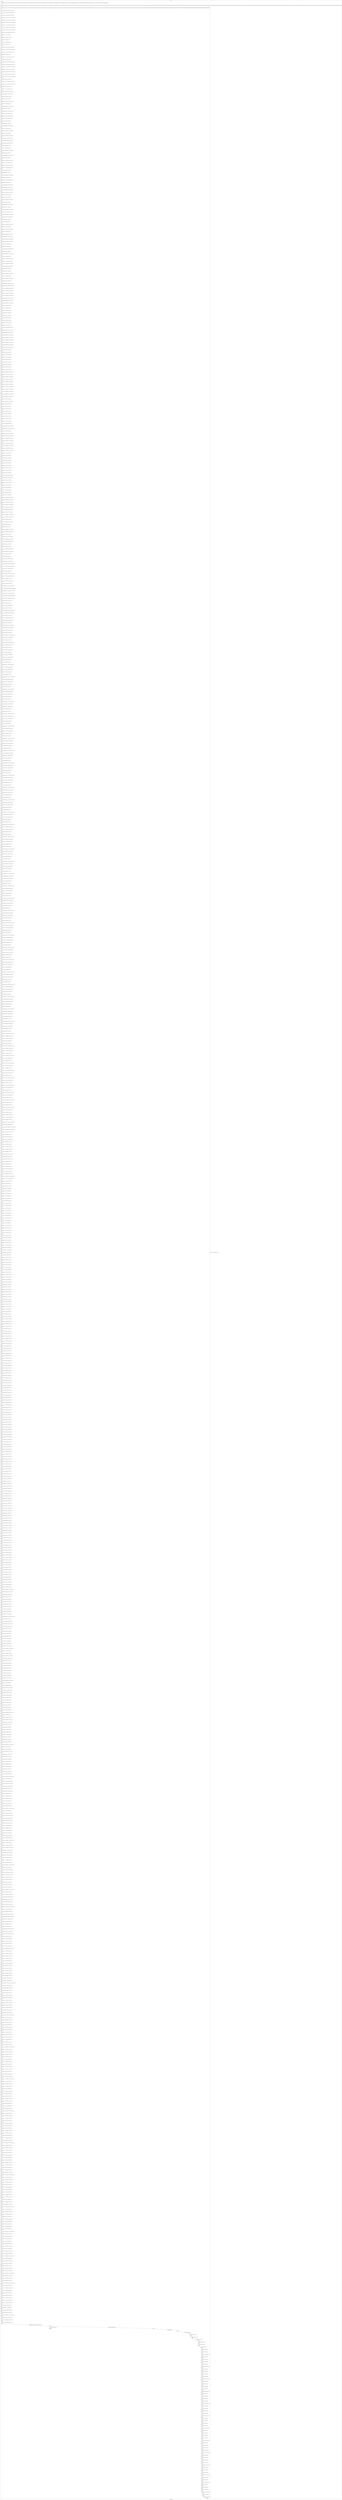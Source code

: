digraph G {
label="Btor2XCFA";
subgraph cluster_0 {
label="main";
main_init[];
l1[];
l3[];
l4[];
l5[];
l6[];
l7[];
l8[];
l9[];
l10[];
l11[];
l12[];
l13[];
l14[];
l15[];
l16[];
l17[];
l18[];
l19[];
l20[];
l21[];
l22[];
l23[];
l24[];
l25[];
l26[];
l27[];
l28[];
l29[];
l30[];
l31[];
l32[];
l33[];
l34[];
l35[];
l36[];
l37[];
l38[];
l39[];
l40[];
l41[];
l42[];
l43[];
l44[];
l45[];
l46[];
l47[];
l48[];
l49[];
l50[];
l51[];
l52[];
l53[];
l54[];
l55[];
l56[];
l57[];
l58[];
l59[];
l60[];
l61[];
l62[];
l63[];
l64[];
l65[];
l66[];
l67[];
l68[];
l69[];
l70[];
l71[];
l72[];
l73[];
l74[];
l75[];
l76[];
l77[];
l78[];
l79[];
l80[];
l81[];
l82[];
l83[];
l84[];
l85[];
l86[];
l87[];
l88[];
l89[];
l90[];
l91[];
l92[];
l93[];
l94[];
l95[];
l96[];
l97[];
l98[];
l99[];
l100[];
l101[];
l102[];
l103[];
l104[];
l105[];
l106[];
l107[];
l108[];
l109[];
l110[];
l111[];
l112[];
l113[];
l114[];
l115[];
l116[];
l117[];
l118[];
l119[];
l120[];
l121[];
l122[];
l123[];
l124[];
l125[];
l126[];
l127[];
l128[];
l129[];
l130[];
l131[];
l132[];
l133[];
l134[];
l135[];
l136[];
l137[];
l138[];
l139[];
l140[];
l141[];
l142[];
l143[];
l144[];
l145[];
l146[];
l147[];
l148[];
l149[];
l150[];
l151[];
l152[];
l153[];
l154[];
l155[];
l156[];
l157[];
l158[];
l159[];
l160[];
l161[];
l162[];
l163[];
l164[];
l165[];
l166[];
l167[];
l168[];
l169[];
l170[];
l171[];
l172[];
l173[];
l174[];
l175[];
l176[];
l177[];
l178[];
l179[];
l180[];
l181[];
l182[];
l183[];
l184[];
l185[];
l186[];
l187[];
l188[];
l189[];
l190[];
l191[];
l192[];
l193[];
l194[];
l195[];
l196[];
l197[];
l198[];
l199[];
l200[];
l201[];
l202[];
l203[];
l204[];
l205[];
l206[];
l207[];
l208[];
l209[];
l210[];
l211[];
l212[];
l213[];
l214[];
l215[];
l216[];
l217[];
l218[];
l219[];
l220[];
l221[];
l222[];
l223[];
l224[];
l225[];
l226[];
l227[];
l228[];
l229[];
l230[];
l231[];
l232[];
l233[];
l234[];
l235[];
l236[];
l237[];
l238[];
l239[];
l240[];
l241[];
l242[];
l243[];
l244[];
l245[];
l246[];
l247[];
l248[];
l249[];
l250[];
l251[];
l252[];
l253[];
l254[];
l255[];
l256[];
l257[];
l258[];
l259[];
l260[];
l261[];
l262[];
l263[];
l264[];
l265[];
l266[];
l267[];
l268[];
l269[];
l270[];
l271[];
l272[];
l273[];
l274[];
l275[];
l276[];
l277[];
l278[];
l279[];
l280[];
l281[];
l282[];
l283[];
l284[];
l285[];
l286[];
l287[];
l288[];
l289[];
l290[];
l291[];
l292[];
l293[];
l294[];
l295[];
l296[];
l297[];
l298[];
l299[];
l300[];
l301[];
l302[];
l303[];
l304[];
l305[];
l306[];
l307[];
l308[];
l309[];
l310[];
l311[];
l312[];
l313[];
l314[];
l315[];
l316[];
l317[];
l318[];
l319[];
l320[];
l321[];
l322[];
l323[];
l324[];
l325[];
l326[];
l327[];
l328[];
l329[];
l330[];
l331[];
l332[];
l333[];
l334[];
l335[];
l336[];
l337[];
l338[];
l339[];
l340[];
l341[];
l342[];
l343[];
l344[];
l345[];
l346[];
l347[];
l348[];
l349[];
l350[];
l351[];
l352[];
l353[];
l354[];
l355[];
l356[];
l357[];
l358[];
l359[];
l360[];
l361[];
l362[];
l363[];
l364[];
l365[];
l366[];
l367[];
l368[];
l369[];
l370[];
l371[];
l372[];
l373[];
l374[];
l375[];
l376[];
l377[];
l378[];
l379[];
l380[];
l381[];
l382[];
l383[];
l384[];
l385[];
l386[];
l387[];
l388[];
l389[];
l390[];
l391[];
l392[];
l393[];
l394[];
l395[];
l396[];
l397[];
l398[];
l399[];
l400[];
l401[];
l402[];
l403[];
l404[];
l405[];
l406[];
l407[];
l408[];
l409[];
l410[];
l411[];
l412[];
l413[];
l414[];
l415[];
l416[];
l417[];
l418[];
l419[];
l420[];
l421[];
l422[];
l423[];
l424[];
l425[];
l426[];
l427[];
l428[];
l429[];
l430[];
l431[];
l432[];
l433[];
l434[];
l435[];
l436[];
l437[];
l438[];
l439[];
l440[];
l441[];
l442[];
l443[];
l444[];
l445[];
l446[];
l447[];
l448[];
l449[];
l450[];
l451[];
l452[];
l453[];
l454[];
l455[];
l456[];
l457[];
l458[];
l459[];
l460[];
l461[];
l462[];
l463[];
l464[];
l465[];
l466[];
l467[];
l468[];
l469[];
l470[];
l471[];
l472[];
l473[];
l474[];
l475[];
l476[];
l477[];
l478[];
l479[];
l480[];
l481[];
l482[];
l483[];
l484[];
l485[];
l486[];
l487[];
l488[];
l489[];
l490[];
l491[];
l492[];
l493[];
l494[];
l495[];
l496[];
l497[];
l498[];
l499[];
l500[];
l501[];
l502[];
l503[];
l504[];
l505[];
l506[];
l507[];
l508[];
l509[];
l510[];
l511[];
l512[];
l513[];
l514[];
l515[];
l516[];
l517[];
l518[];
l519[];
l520[];
l521[];
l522[];
l523[];
l524[];
l525[];
l526[];
l527[];
l528[];
l529[];
l530[];
l531[];
l532[];
l533[];
l534[];
l535[];
l536[];
l537[];
l538[];
l539[];
l540[];
l541[];
l542[];
l543[];
l544[];
l545[];
l546[];
l547[];
l548[];
l549[];
l550[];
l551[];
l552[];
l553[];
l554[];
l555[];
l556[];
l557[];
l558[];
l559[];
l560[];
l561[];
l562[];
l563[];
l564[];
l565[];
l566[];
l567[];
l568[];
l569[];
l570[];
l571[];
l572[];
l573[];
l574[];
l575[];
l576[];
l577[];
l578[];
l579[];
l580[];
l581[];
l582[];
l583[];
l584[];
l585[];
l586[];
l587[];
l588[];
l589[];
l590[];
l591[];
l592[];
l593[];
l594[];
l595[];
l596[];
l597[];
l598[];
l599[];
l600[];
l601[];
l602[];
l603[];
l604[];
l605[];
l606[];
l607[];
l608[];
l609[];
l610[];
l611[];
l612[];
l613[];
l614[];
l615[];
l616[];
l617[];
l618[];
l619[];
l620[];
l621[];
l622[];
l623[];
l624[];
l625[];
l626[];
l627[];
l628[];
l629[];
l630[];
l631[];
l632[];
l633[];
l634[];
l635[];
l636[];
l637[];
l638[];
l639[];
l640[];
l641[];
l642[];
l643[];
l644[];
l645[];
l646[];
l647[];
l648[];
l649[];
l650[];
l651[];
l652[];
l653[];
l654[];
l655[];
l656[];
l657[];
l658[];
l659[];
l660[];
l661[];
l662[];
l663[];
l664[];
l665[];
l666[];
l667[];
l668[];
l669[];
l670[];
l671[];
l672[];
l673[];
l674[];
l675[];
l676[];
l677[];
l678[];
l679[];
l680[];
l681[];
l682[];
l683[];
l684[];
l685[];
l686[];
l687[];
l688[];
l689[];
l690[];
l691[];
l692[];
l693[];
l694[];
l695[];
l696[];
l697[];
l698[];
l699[];
l700[];
l701[];
l702[];
l703[];
l704[];
l705[];
l706[];
l707[];
l708[];
l709[];
l710[];
l711[];
l712[];
l713[];
l714[];
l715[];
l716[];
l717[];
l718[];
l719[];
l720[];
l721[];
l722[];
l723[];
l724[];
l725[];
l726[];
l727[];
l728[];
l729[];
l730[];
l731[];
l732[];
l733[];
l734[];
l735[];
l736[];
l737[];
l738[];
l739[];
l740[];
l741[];
l742[];
l743[];
l744[];
l745[];
l746[];
l747[];
l748[];
l749[];
l750[];
l751[];
l752[];
l753[];
l754[];
l755[];
l756[];
l757[];
l758[];
l759[];
l760[];
l761[];
l762[];
l763[];
l764[];
l765[];
l766[];
l767[];
l768[];
l769[];
l770[];
l771[];
l772[];
l773[];
l774[];
l775[];
l776[];
l777[];
l778[];
l779[];
l780[];
l781[];
l782[];
l783[];
l784[];
l785[];
l786[];
l787[];
l788[];
l789[];
l790[];
l791[];
l792[];
l793[];
l794[];
l795[];
l796[];
l797[];
l798[];
l799[];
l800[];
l801[];
l802[];
l803[];
l804[];
l805[];
l806[];
l807[];
l808[];
l809[];
l810[];
l811[];
l812[];
l813[];
l814[];
l815[];
l816[];
l817[];
l818[];
l819[];
l820[];
l821[];
l822[];
l823[];
l824[];
l825[];
l826[];
l827[];
l828[];
l829[];
l830[];
l831[];
l832[];
l833[];
l834[];
l835[];
l836[];
l837[];
l838[];
l839[];
l840[];
l841[];
l842[];
l843[];
l844[];
l845[];
l846[];
l847[];
l848[];
l849[];
l850[];
l851[];
l852[];
l853[];
l854[];
l855[];
l856[];
l857[];
l858[];
l859[];
l860[];
l861[];
l862[];
l863[];
l864[];
l865[];
l866[];
l867[];
l868[];
l869[];
l870[];
l871[];
l872[];
l873[];
l874[];
l875[];
l876[];
l877[];
l878[];
l879[];
l880[];
l881[];
l882[];
l883[];
l884[];
l885[];
l886[];
l887[];
l888[];
l889[];
l890[];
l891[];
l892[];
l893[];
l894[];
l895[];
l896[];
l897[];
l898[];
l899[];
l900[];
l901[];
l902[];
l903[];
l904[];
l905[];
l906[];
l907[];
l908[];
l909[];
l910[];
l911[];
l912[];
l913[];
l914[];
l915[];
l916[];
l917[];
l918[];
l919[];
l920[];
l921[];
l922[];
l923[];
l924[];
l925[];
l926[];
l927[];
l928[];
l929[];
l930[];
l931[];
l932[];
l933[];
l934[];
l935[];
l936[];
l937[];
l938[];
l939[];
l940[];
l941[];
l942[];
l943[];
l944[];
l945[];
l946[];
main_error[];
l947[];
l948[];
l949[];
l950[];
l951[];
l952[];
l953[];
l954[];
l955[];
l956[];
l957[];
l958[];
l959[];
l960[];
l961[];
l962[];
l963[];
l964[];
l965[];
l966[];
l967[];
l968[];
l969[];
l970[];
l971[];
l972[];
l973[];
l974[];
l975[];
l976[];
l977[];
l978[];
l979[];
l980[];
l981[];
l982[];
l983[];
l984[];
l985[];
l986[];
l987[];
l988[];
l989[];
l990[];
l991[];
l992[];
l993[];
l994[];
l995[];
l996[];
l997[];
l998[];
l999[];
l1000[];
l1001[];
l1002[];
l1003[];
l1004[];
l1005[];
l1006[];
l1007[];
l1008[];
l1009[];
l1010[];
l1011[];
l1012[];
l1013[];
l1014[];
l1015[];
l1016[];
main_init -> l1 [label="[(assign const_5 #b00000000),(assign const_26 #b0),(assign const_147 #b00000000),(assign const_153 #b00000111),(assign const_155 #b00000110),(assign const_157 #b00000101),(assign const_159 #b00000100),(assign const_161 #b00000011),(assign const_163 #b00000010),(assign const_165 #b00000001),(assign const_177 #b000000000000000000000000),(assign const_179 #b00000000000000000000000000000001),(assign const_192 #b11111111),(assign const_738 #b00000000000000000000000000000000)] "];
l3 -> l4 [label="[(havoc input_152),(havoc input_154),(havoc input_156),(havoc input_158),(havoc input_160),(havoc input_162),(havoc input_164),(havoc input_166),(havoc input_176),(havoc input_182),(havoc input_188),(havoc input_191),(havoc input_196),(havoc input_200),(havoc input_204),(havoc input_216),(havoc input_220),(havoc input_225),(havoc input_229),(havoc input_235),(havoc input_239),(havoc input_244),(havoc input_248),(havoc input_254),(havoc input_258),(havoc input_263),(havoc input_267),(havoc input_273),(havoc input_277),(havoc input_282),(havoc input_286),(havoc input_292),(havoc input_296),(havoc input_301),(havoc input_305),(havoc input_311),(havoc input_315),(havoc input_320),(havoc input_324),(havoc input_330),(havoc input_334),(havoc input_339),(havoc input_343),(havoc input_349),(havoc input_353),(havoc input_358),(havoc input_362),(havoc input_409),(havoc input_479),(havoc input_481),(havoc input_486),(havoc input_488),(havoc input_493),(havoc input_495),(havoc input_499),(havoc input_502)] "];
l4 -> l5 [label="[(assign comparison_148 (ite (= const_147 state_6) #b1 #b0))] "];
l5 -> l6 [label="[(assign binary_149 (bvand (bvnot state_145) comparison_148))] "];
l6 -> l7 [label="[(assign ternary_167 (ite (= input_166 #b1) const_147 state_8))] "];
l7 -> l8 [label="[(assign ternary_168 (ite (= input_164 #b1) const_165 ternary_167))] "];
l8 -> l9 [label="[(assign ternary_169 (ite (= input_162 #b1) const_163 ternary_168))] "];
l9 -> l10 [label="[(assign ternary_170 (ite (= input_160 #b1) const_161 ternary_169))] "];
l10 -> l11 [label="[(assign ternary_171 (ite (= input_158 #b1) const_159 ternary_170))] "];
l11 -> l12 [label="[(assign ternary_172 (ite (= input_156 #b1) const_157 ternary_171))] "];
l12 -> l13 [label="[(assign ternary_173 (ite (= input_154 #b1) const_155 ternary_172))] "];
l13 -> l14 [label="[(assign ternary_174 (ite (= input_152 #b1) const_153 ternary_173))] "];
l14 -> l15 [label="[(assign binary_178 (++ const_177 state_10))] "];
l15 -> l16 [label="[(assign binary_180 (bvsub binary_178 const_179))] "];
l16 -> l17 [label="[(assign slice_181 (extract binary_180 0 8))] "];
l17 -> l18 [label="[(assign binary_183 (bvadd const_179 binary_178))] "];
l18 -> l19 [label="[(assign slice_184 (extract binary_183 0 8))] "];
l19 -> l20 [label="[(assign ternary_185 (ite (= input_182 #b1) slice_184 state_10))] "];
l20 -> l21 [label="[(assign ternary_186 (ite (= input_176 #b1) slice_181 ternary_185))] "];
l21 -> l22 [label="[(assign ternary_189 (ite (= input_188 #b1) state_8 state_12))] "];
l22 -> l23 [label="[(assign binary_193 (bvxor const_192 state_22))] "];
l23 -> l24 [label="[(assign ternary_194 (ite (= input_191 #b1) binary_193 state_14))] "];
l24 -> l25 [label="[(assign binary_197 (bvxor const_192 state_24))] "];
l25 -> l26 [label="[(assign ternary_198 (ite (= input_196 #b1) binary_197 state_16))] "];
l26 -> l27 [label="[(assign ternary_201 (ite (= input_191 #b1) const_165 state_18))] "];
l27 -> l28 [label="[(assign ternary_202 (ite (= input_200 #b1) const_147 ternary_201))] "];
l28 -> l29 [label="[(assign ternary_205 (ite (= input_176 #b1) const_165 state_20))] "];
l29 -> l30 [label="[(assign ternary_206 (ite (= input_204 #b1) const_147 ternary_205))] "];
l30 -> l31 [label="[(assign ternary_208 (ite (= input_204 #b1) state_12 binary_193))] "];
l31 -> l32 [label="[(assign ternary_209 (ite (= input_191 #b1) const_192 ternary_208))] "];
l32 -> l33 [label="[(assign binary_210 (bvxor const_192 ternary_209))] "];
l33 -> l34 [label="[(assign ternary_212 (ite (= input_200 #b1) state_14 binary_197))] "];
l34 -> l35 [label="[(assign ternary_213 (ite (= input_196 #b1) const_192 ternary_212))] "];
l35 -> l36 [label="[(assign binary_214 (bvxor const_192 ternary_213))] "];
l36 -> l37 [label="[(assign binary_217 (bvor (bvnot state_27) input_216))] "];
l37 -> l38 [label="[(assign binary_218 (bvand binary_217 (bvnot input_166)))] "];
l38 -> l39 [label="[(assign binary_221 (bvand state_29 (bvnot input_220)))] "];
l39 -> l40 [label="[(assign binary_222 (bvor binary_221 input_166))] "];
l40 -> l41 [label="[(assign binary_224 (bvor state_31 input_220))] "];
l41 -> l42 [label="[(assign binary_226 (bvand binary_224 (bvnot input_225)))] "];
l42 -> l43 [label="[(assign binary_228 (bvor state_33 input_225))] "];
l43 -> l44 [label="[(assign binary_230 (bvand binary_228 (bvnot input_229)))] "];
l44 -> l45 [label="[(assign binary_232 (bvor state_35 input_229))] "];
l45 -> l46 [label="[(assign binary_233 (bvand binary_232 (bvnot input_216)))] "];
l46 -> l47 [label="[(assign binary_236 (bvor (bvnot state_37) input_235))] "];
l47 -> l48 [label="[(assign binary_237 (bvand binary_236 (bvnot input_164)))] "];
l48 -> l49 [label="[(assign binary_240 (bvand state_39 (bvnot input_239)))] "];
l49 -> l50 [label="[(assign binary_241 (bvor binary_240 input_164))] "];
l50 -> l51 [label="[(assign binary_243 (bvor state_41 input_239))] "];
l51 -> l52 [label="[(assign binary_245 (bvand binary_243 (bvnot input_244)))] "];
l52 -> l53 [label="[(assign binary_247 (bvor state_43 input_244))] "];
l53 -> l54 [label="[(assign binary_249 (bvand binary_247 (bvnot input_248)))] "];
l54 -> l55 [label="[(assign binary_251 (bvor state_45 input_248))] "];
l55 -> l56 [label="[(assign binary_252 (bvand binary_251 (bvnot input_235)))] "];
l56 -> l57 [label="[(assign binary_255 (bvor (bvnot state_47) input_254))] "];
l57 -> l58 [label="[(assign binary_256 (bvand binary_255 (bvnot input_162)))] "];
l58 -> l59 [label="[(assign binary_259 (bvand state_49 (bvnot input_258)))] "];
l59 -> l60 [label="[(assign binary_260 (bvor binary_259 input_162))] "];
l60 -> l61 [label="[(assign binary_262 (bvor state_51 input_258))] "];
l61 -> l62 [label="[(assign binary_264 (bvand binary_262 (bvnot input_263)))] "];
l62 -> l63 [label="[(assign binary_266 (bvor state_53 input_263))] "];
l63 -> l64 [label="[(assign binary_268 (bvand binary_266 (bvnot input_267)))] "];
l64 -> l65 [label="[(assign binary_270 (bvor state_55 input_267))] "];
l65 -> l66 [label="[(assign binary_271 (bvand binary_270 (bvnot input_254)))] "];
l66 -> l67 [label="[(assign binary_274 (bvor (bvnot state_57) input_273))] "];
l67 -> l68 [label="[(assign binary_275 (bvand binary_274 (bvnot input_160)))] "];
l68 -> l69 [label="[(assign binary_278 (bvand state_59 (bvnot input_277)))] "];
l69 -> l70 [label="[(assign binary_279 (bvor binary_278 input_160))] "];
l70 -> l71 [label="[(assign binary_281 (bvor state_61 input_277))] "];
l71 -> l72 [label="[(assign binary_283 (bvand binary_281 (bvnot input_282)))] "];
l72 -> l73 [label="[(assign binary_285 (bvor state_63 input_282))] "];
l73 -> l74 [label="[(assign binary_287 (bvand binary_285 (bvnot input_286)))] "];
l74 -> l75 [label="[(assign binary_289 (bvor state_65 input_286))] "];
l75 -> l76 [label="[(assign binary_290 (bvand binary_289 (bvnot input_273)))] "];
l76 -> l77 [label="[(assign binary_293 (bvor (bvnot state_67) input_292))] "];
l77 -> l78 [label="[(assign binary_294 (bvand binary_293 (bvnot input_158)))] "];
l78 -> l79 [label="[(assign binary_297 (bvand state_69 (bvnot input_296)))] "];
l79 -> l80 [label="[(assign binary_298 (bvor binary_297 input_158))] "];
l80 -> l81 [label="[(assign binary_300 (bvor state_71 input_296))] "];
l81 -> l82 [label="[(assign binary_302 (bvand binary_300 (bvnot input_301)))] "];
l82 -> l83 [label="[(assign binary_304 (bvor state_73 input_301))] "];
l83 -> l84 [label="[(assign binary_306 (bvand binary_304 (bvnot input_305)))] "];
l84 -> l85 [label="[(assign binary_308 (bvor state_75 input_305))] "];
l85 -> l86 [label="[(assign binary_309 (bvand binary_308 (bvnot input_292)))] "];
l86 -> l87 [label="[(assign binary_312 (bvor (bvnot state_77) input_311))] "];
l87 -> l88 [label="[(assign binary_313 (bvand binary_312 (bvnot input_156)))] "];
l88 -> l89 [label="[(assign binary_316 (bvand state_79 (bvnot input_315)))] "];
l89 -> l90 [label="[(assign binary_317 (bvor binary_316 input_156))] "];
l90 -> l91 [label="[(assign binary_319 (bvor state_81 input_315))] "];
l91 -> l92 [label="[(assign binary_321 (bvand binary_319 (bvnot input_320)))] "];
l92 -> l93 [label="[(assign binary_323 (bvor state_83 input_320))] "];
l93 -> l94 [label="[(assign binary_325 (bvand binary_323 (bvnot input_324)))] "];
l94 -> l95 [label="[(assign binary_327 (bvor state_85 input_324))] "];
l95 -> l96 [label="[(assign binary_328 (bvand binary_327 (bvnot input_311)))] "];
l96 -> l97 [label="[(assign binary_331 (bvor (bvnot state_87) input_330))] "];
l97 -> l98 [label="[(assign binary_332 (bvand binary_331 (bvnot input_154)))] "];
l98 -> l99 [label="[(assign binary_335 (bvand state_89 (bvnot input_334)))] "];
l99 -> l100 [label="[(assign binary_336 (bvor binary_335 input_154))] "];
l100 -> l101 [label="[(assign binary_338 (bvor state_91 input_334))] "];
l101 -> l102 [label="[(assign binary_340 (bvand binary_338 (bvnot input_339)))] "];
l102 -> l103 [label="[(assign binary_342 (bvor state_93 input_339))] "];
l103 -> l104 [label="[(assign binary_344 (bvand binary_342 (bvnot input_343)))] "];
l104 -> l105 [label="[(assign binary_346 (bvor state_95 input_343))] "];
l105 -> l106 [label="[(assign binary_347 (bvand binary_346 (bvnot input_330)))] "];
l106 -> l107 [label="[(assign binary_350 (bvor (bvnot state_97) input_349))] "];
l107 -> l108 [label="[(assign binary_351 (bvand binary_350 (bvnot input_152)))] "];
l108 -> l109 [label="[(assign binary_354 (bvand state_99 (bvnot input_353)))] "];
l109 -> l110 [label="[(assign binary_355 (bvor binary_354 input_152))] "];
l110 -> l111 [label="[(assign binary_357 (bvor state_101 input_353))] "];
l111 -> l112 [label="[(assign binary_359 (bvand binary_357 (bvnot input_358)))] "];
l112 -> l113 [label="[(assign binary_361 (bvor state_103 input_358))] "];
l113 -> l114 [label="[(assign binary_363 (bvand binary_361 (bvnot input_362)))] "];
l114 -> l115 [label="[(assign binary_365 (bvor state_105 input_362))] "];
l115 -> l116 [label="[(assign binary_366 (bvand binary_365 (bvnot input_349)))] "];
l116 -> l117 [label="[(assign binary_368 (bvand (bvnot state_107) (bvnot input_166)))] "];
l117 -> l118 [label="[(assign binary_369 (bvand binary_368 (bvnot input_164)))] "];
l118 -> l119 [label="[(assign binary_370 (bvand binary_369 (bvnot input_162)))] "];
l119 -> l120 [label="[(assign binary_371 (bvand binary_370 (bvnot input_160)))] "];
l120 -> l121 [label="[(assign binary_372 (bvand binary_371 (bvnot input_158)))] "];
l121 -> l122 [label="[(assign binary_373 (bvand binary_372 (bvnot input_156)))] "];
l122 -> l123 [label="[(assign binary_374 (bvand binary_373 (bvnot input_154)))] "];
l123 -> l124 [label="[(assign binary_375 (bvand binary_374 (bvnot input_152)))] "];
l124 -> l125 [label="[(assign binary_376 (bvor binary_375 input_188))] "];
l125 -> l126 [label="[(assign binary_378 (bvor state_109 input_166))] "];
l126 -> l127 [label="[(assign binary_379 (bvor binary_378 input_164))] "];
l127 -> l128 [label="[(assign binary_380 (bvor binary_379 input_162))] "];
l128 -> l129 [label="[(assign binary_381 (bvor binary_380 input_160))] "];
l129 -> l130 [label="[(assign binary_382 (bvor binary_381 input_158))] "];
l130 -> l131 [label="[(assign binary_383 (bvor binary_382 input_156))] "];
l131 -> l132 [label="[(assign binary_384 (bvor binary_383 input_154))] "];
l132 -> l133 [label="[(assign binary_385 (bvor binary_384 input_152))] "];
l133 -> l134 [label="[(assign binary_386 (bvand binary_385 (bvnot input_182)))] "];
l134 -> l135 [label="[(assign binary_388 (bvand state_111 (bvnot input_220)))] "];
l135 -> l136 [label="[(assign binary_389 (bvand binary_388 (bvnot input_239)))] "];
l136 -> l137 [label="[(assign binary_390 (bvand binary_389 (bvnot input_258)))] "];
l137 -> l138 [label="[(assign binary_391 (bvand binary_390 (bvnot input_277)))] "];
l138 -> l139 [label="[(assign binary_392 (bvand binary_391 (bvnot input_296)))] "];
l139 -> l140 [label="[(assign binary_393 (bvand binary_392 (bvnot input_315)))] "];
l140 -> l141 [label="[(assign binary_394 (bvand binary_393 (bvnot input_334)))] "];
l141 -> l142 [label="[(assign binary_395 (bvand binary_394 (bvnot input_353)))] "];
l142 -> l143 [label="[(assign binary_396 (bvor binary_395 input_182))] "];
l143 -> l144 [label="[(assign binary_398 (bvor state_113 input_220))] "];
l144 -> l145 [label="[(assign binary_399 (bvor binary_398 input_239))] "];
l145 -> l146 [label="[(assign binary_400 (bvor binary_399 input_258))] "];
l146 -> l147 [label="[(assign binary_401 (bvor binary_400 input_277))] "];
l147 -> l148 [label="[(assign binary_402 (bvor binary_401 input_296))] "];
l148 -> l149 [label="[(assign binary_403 (bvor binary_402 input_315))] "];
l149 -> l150 [label="[(assign binary_404 (bvor binary_403 input_334))] "];
l150 -> l151 [label="[(assign binary_405 (bvor binary_404 input_353))] "];
l151 -> l152 [label="[(assign binary_406 (bvand binary_405 (bvnot input_188)))] "];
l152 -> l153 [label="[(assign binary_410 (bvor (bvnot state_117) input_409))] "];
l153 -> l154 [label="[(assign binary_411 (bvand binary_410 (bvnot input_188)))] "];
l154 -> l155 [label="[(assign binary_413 (bvand state_119 (bvnot input_225)))] "];
l155 -> l156 [label="[(assign binary_414 (bvand binary_413 (bvnot input_244)))] "];
l156 -> l157 [label="[(assign binary_415 (bvand binary_414 (bvnot input_263)))] "];
l157 -> l158 [label="[(assign binary_416 (bvand binary_415 (bvnot input_282)))] "];
l158 -> l159 [label="[(assign binary_417 (bvand binary_416 (bvnot input_301)))] "];
l159 -> l160 [label="[(assign binary_418 (bvand binary_417 (bvnot input_320)))] "];
l160 -> l161 [label="[(assign binary_419 (bvand binary_418 (bvnot input_339)))] "];
l161 -> l162 [label="[(assign binary_420 (bvand binary_419 (bvnot input_358)))] "];
l162 -> l163 [label="[(assign binary_421 (bvor binary_420 input_188))] "];
l163 -> l164 [label="[(assign binary_423 (bvand state_121 (bvnot input_409)))] "];
l164 -> l165 [label="[(assign binary_424 (bvor binary_423 input_204))] "];
l165 -> l166 [label="[(assign binary_426 (bvor state_123 input_225))] "];
l166 -> l167 [label="[(assign binary_427 (bvor binary_426 input_244))] "];
l167 -> l168 [label="[(assign binary_428 (bvor binary_427 input_263))] "];
l168 -> l169 [label="[(assign binary_429 (bvor binary_428 input_282))] "];
l169 -> l170 [label="[(assign binary_430 (bvor binary_429 input_301))] "];
l170 -> l171 [label="[(assign binary_431 (bvor binary_430 input_320))] "];
l171 -> l172 [label="[(assign binary_432 (bvor binary_431 input_339))] "];
l172 -> l173 [label="[(assign binary_433 (bvor binary_432 input_358))] "];
l173 -> l174 [label="[(assign binary_434 (bvand binary_433 (bvnot input_204)))] "];
l174 -> l175 [label="[(assign binary_436 (bvand (bvnot state_125) (bvnot input_191)))] "];
l175 -> l176 [label="[(assign binary_437 (bvor binary_436 input_200))] "];
l176 -> l177 [label="[(assign binary_439 (bvand state_127 (bvnot input_229)))] "];
l177 -> l178 [label="[(assign binary_440 (bvand binary_439 (bvnot input_248)))] "];
l178 -> l179 [label="[(assign binary_441 (bvand binary_440 (bvnot input_267)))] "];
l179 -> l180 [label="[(assign binary_442 (bvand binary_441 (bvnot input_286)))] "];
l180 -> l181 [label="[(assign binary_443 (bvand binary_442 (bvnot input_305)))] "];
l181 -> l182 [label="[(assign binary_444 (bvand binary_443 (bvnot input_324)))] "];
l182 -> l183 [label="[(assign binary_445 (bvand binary_444 (bvnot input_343)))] "];
l183 -> l184 [label="[(assign binary_446 (bvand binary_445 (bvnot input_362)))] "];
l184 -> l185 [label="[(assign binary_447 (bvor binary_446 input_191))] "];
l185 -> l186 [label="[(assign binary_449 (bvor state_129 input_229))] "];
l186 -> l187 [label="[(assign binary_450 (bvor binary_449 input_248))] "];
l187 -> l188 [label="[(assign binary_451 (bvor binary_450 input_267))] "];
l188 -> l189 [label="[(assign binary_452 (bvor binary_451 input_286))] "];
l189 -> l190 [label="[(assign binary_453 (bvor binary_452 input_305))] "];
l190 -> l191 [label="[(assign binary_454 (bvor binary_453 input_324))] "];
l191 -> l192 [label="[(assign binary_455 (bvor binary_454 input_343))] "];
l192 -> l193 [label="[(assign binary_456 (bvor binary_455 input_362))] "];
l193 -> l194 [label="[(assign binary_457 (bvand binary_456 (bvnot input_200)))] "];
l194 -> l195 [label="[(assign binary_459 (bvor (bvnot state_131) input_216))] "];
l195 -> l196 [label="[(assign binary_460 (bvor binary_459 input_235))] "];
l196 -> l197 [label="[(assign binary_461 (bvor binary_460 input_254))] "];
l197 -> l198 [label="[(assign binary_462 (bvor binary_461 input_273))] "];
l198 -> l199 [label="[(assign binary_463 (bvor binary_462 input_292))] "];
l199 -> l200 [label="[(assign binary_464 (bvor binary_463 input_311))] "];
l200 -> l201 [label="[(assign binary_465 (bvor binary_464 input_330))] "];
l201 -> l202 [label="[(assign binary_466 (bvor binary_465 input_349))] "];
l202 -> l203 [label="[(assign binary_467 (bvand binary_466 (bvnot input_196)))] "];
l203 -> l204 [label="[(assign binary_469 (bvand state_133 (bvnot input_216)))] "];
l204 -> l205 [label="[(assign binary_470 (bvand binary_469 (bvnot input_235)))] "];
l205 -> l206 [label="[(assign binary_471 (bvand binary_470 (bvnot input_254)))] "];
l206 -> l207 [label="[(assign binary_472 (bvand binary_471 (bvnot input_273)))] "];
l207 -> l208 [label="[(assign binary_473 (bvand binary_472 (bvnot input_292)))] "];
l208 -> l209 [label="[(assign binary_474 (bvand binary_473 (bvnot input_311)))] "];
l209 -> l210 [label="[(assign binary_475 (bvand binary_474 (bvnot input_330)))] "];
l210 -> l211 [label="[(assign binary_476 (bvand binary_475 (bvnot input_349)))] "];
l211 -> l212 [label="[(assign binary_477 (bvor binary_476 input_196))] "];
l212 -> l213 [label="[(assign binary_480 (bvand state_135 (bvnot input_479)))] "];
l213 -> l214 [label="[(assign binary_482 (bvor binary_480 input_481))] "];
l214 -> l215 [label="[(assign binary_484 (bvor state_137 input_479))] "];
l215 -> l216 [label="[(assign binary_485 (bvand binary_484 (bvnot input_481)))] "];
l216 -> l217 [label="[(assign binary_487 (bvand binary_485 (bvnot input_486)))] "];
l217 -> l218 [label="[(assign binary_489 (bvor binary_487 input_488))] "];
l218 -> l219 [label="[(assign binary_491 (bvor (bvnot state_139) input_486))] "];
l219 -> l220 [label="[(assign binary_492 (bvand binary_491 (bvnot input_488)))] "];
l220 -> l221 [label="[(assign binary_494 (bvand binary_492 (bvnot input_493)))] "];
l221 -> l222 [label="[(assign binary_496 (bvor binary_494 input_495))] "];
l222 -> l223 [label="[(assign binary_498 (bvor state_141 input_493))] "];
l223 -> l224 [label="[(assign binary_500 (bvand binary_498 (bvnot input_499)))] "];
l224 -> l225 [label="[(assign binary_501 (bvand binary_500 (bvnot input_495)))] "];
l225 -> l226 [label="[(assign binary_503 (bvor binary_501 input_502))] "];
l226 -> l227 [label="[(assign binary_505 (bvor state_143 input_499))] "];
l227 -> l228 [label="[(assign binary_506 (bvand binary_505 (bvnot input_502)))] "];
l228 -> l229 [label="[(assign binary_508 (bvor state_121 (bvnot input_409)))] "];
l229 -> l230 [label="[(assign comparison_509 (ite (= const_192 binary_193) #b1 #b0))] "];
l230 -> l231 [label="[(assign binary_510 (bvand state_135 (bvnot comparison_509)))] "];
l231 -> l232 [label="[(assign binary_511 (bvor (bvnot input_479) binary_510))] "];
l232 -> l233 [label="[(assign binary_512 (bvand binary_508 binary_511))] "];
l233 -> l234 [label="[(assign comparison_513 (ite (= const_165 state_20) #b1 #b0))] "];
l234 -> l235 [label="[(assign binary_514 (bvand comparison_509 comparison_513))] "];
l235 -> l236 [label="[(assign binary_515 (bvand state_137 binary_514))] "];
l236 -> l237 [label="[(assign binary_516 (bvor (bvnot input_481) binary_515))] "];
l237 -> l238 [label="[(assign binary_517 (bvand binary_512 binary_516))] "];
l238 -> l239 [label="[(assign comparison_518 (ite (= const_147 state_18) #b1 #b0))] "];
l239 -> l240 [label="[(assign binary_519 (bvand (bvnot comparison_509) comparison_518))] "];
l240 -> l241 [label="[(assign comparison_520 (ite (= const_192 binary_197) #b1 #b0))] "];
l241 -> l242 [label="[(assign comparison_521 (ite (= const_147 state_20) #b1 #b0))] "];
l242 -> l243 [label="[(assign binary_522 (bvor (bvnot comparison_509) comparison_521))] "];
l243 -> l244 [label="[(assign binary_523 (bvand (bvnot comparison_520) binary_522))] "];
l244 -> l245 [label="[(assign binary_524 (bvor binary_519 binary_523))] "];
l245 -> l246 [label="[(assign binary_525 (bvand state_137 binary_524))] "];
l246 -> l247 [label="[(assign binary_526 (bvor (bvnot input_486) binary_525))] "];
l247 -> l248 [label="[(assign binary_527 (bvand binary_517 binary_526))] "];
l248 -> l249 [label="[(assign comparison_528 (ite (= const_165 state_18) #b1 #b0))] "];
l249 -> l250 [label="[(assign binary_529 (bvand comparison_520 comparison_528))] "];
l250 -> l251 [label="[(assign binary_530 (bvor binary_514 binary_529))] "];
l251 -> l252 [label="[(assign binary_531 (bvand (bvnot state_139) binary_530))] "];
l252 -> l253 [label="[(assign binary_532 (bvor (bvnot input_488) binary_531))] "];
l253 -> l254 [label="[(assign binary_533 (bvand binary_527 binary_532))] "];
l254 -> l255 [label="[(assign binary_534 (bvor binary_519 (bvnot comparison_520)))] "];
l255 -> l256 [label="[(assign binary_535 (bvand (bvnot state_139) binary_534))] "];
l256 -> l257 [label="[(assign binary_536 (bvor (bvnot input_493) binary_535))] "];
l257 -> l258 [label="[(assign binary_537 (bvand binary_533 binary_536))] "];
l258 -> l259 [label="[(assign binary_538 (bvand state_141 (bvnot comparison_520)))] "];
l259 -> l260 [label="[(assign binary_539 (bvor (bvnot input_499) binary_538))] "];
l260 -> l261 [label="[(assign binary_540 (bvand binary_537 binary_539))] "];
l261 -> l262 [label="[(assign binary_541 (bvor comparison_509 comparison_528))] "];
l262 -> l263 [label="[(assign binary_542 (bvand comparison_520 binary_541))] "];
l263 -> l264 [label="[(assign binary_543 (bvand state_141 binary_542))] "];
l264 -> l265 [label="[(assign binary_544 (bvor (bvnot input_495) binary_543))] "];
l265 -> l266 [label="[(assign binary_545 (bvand binary_540 binary_544))] "];
l266 -> l267 [label="[(assign binary_546 (bvand state_143 comparison_520))] "];
l267 -> l268 [label="[(assign binary_547 (bvor (bvnot input_502) binary_546))] "];
l268 -> l269 [label="[(assign binary_548 (bvand binary_545 binary_547))] "];
l269 -> l270 [label="[(assign binary_549 (bvand state_29 state_111))] "];
l270 -> l271 [label="[(assign comparison_550 (ite (= const_147 state_8) #b1 #b0))] "];
l271 -> l272 [label="[(assign binary_551 (bvand binary_549 comparison_550))] "];
l272 -> l273 [label="[(assign binary_552 (bvor (bvnot input_220) binary_551))] "];
l273 -> l274 [label="[(assign binary_553 (bvand binary_548 binary_552))] "];
l274 -> l275 [label="[(assign binary_554 (bvand state_31 state_119))] "];
l275 -> l276 [label="[(assign comparison_555 (ite (= const_147 state_12) #b1 #b0))] "];
l276 -> l277 [label="[(assign binary_556 (bvand binary_554 comparison_555))] "];
l277 -> l278 [label="[(assign binary_557 (bvor (bvnot input_225) binary_556))] "];
l278 -> l279 [label="[(assign binary_558 (bvand binary_553 binary_557))] "];
l279 -> l280 [label="[(assign binary_559 (bvand state_33 state_127))] "];
l280 -> l281 [label="[(assign comparison_560 (ite (= const_147 state_14) #b1 #b0))] "];
l281 -> l282 [label="[(assign binary_561 (bvand binary_559 comparison_560))] "];
l282 -> l283 [label="[(assign binary_562 (bvor (bvnot input_229) binary_561))] "];
l283 -> l284 [label="[(assign binary_563 (bvand binary_558 binary_562))] "];
l284 -> l285 [label="[(assign binary_564 (bvand state_35 state_133))] "];
l285 -> l286 [label="[(assign comparison_565 (ite (= const_147 state_16) #b1 #b0))] "];
l286 -> l287 [label="[(assign binary_566 (bvand binary_564 comparison_565))] "];
l287 -> l288 [label="[(assign binary_567 (bvor (bvnot input_216) binary_566))] "];
l288 -> l289 [label="[(assign binary_568 (bvand binary_563 binary_567))] "];
l289 -> l290 [label="[(assign binary_569 (bvand state_39 state_111))] "];
l290 -> l291 [label="[(assign comparison_570 (ite (= const_165 state_8) #b1 #b0))] "];
l291 -> l292 [label="[(assign binary_571 (bvand binary_569 comparison_570))] "];
l292 -> l293 [label="[(assign binary_572 (bvor (bvnot input_239) binary_571))] "];
l293 -> l294 [label="[(assign binary_573 (bvand binary_568 binary_572))] "];
l294 -> l295 [label="[(assign binary_574 (bvand state_41 state_119))] "];
l295 -> l296 [label="[(assign comparison_575 (ite (= const_165 state_12) #b1 #b0))] "];
l296 -> l297 [label="[(assign binary_576 (bvand binary_574 comparison_575))] "];
l297 -> l298 [label="[(assign binary_577 (bvor (bvnot input_244) binary_576))] "];
l298 -> l299 [label="[(assign binary_578 (bvand binary_573 binary_577))] "];
l299 -> l300 [label="[(assign binary_579 (bvand state_43 state_127))] "];
l300 -> l301 [label="[(assign comparison_580 (ite (= const_165 state_14) #b1 #b0))] "];
l301 -> l302 [label="[(assign binary_581 (bvand binary_579 comparison_580))] "];
l302 -> l303 [label="[(assign binary_582 (bvor (bvnot input_248) binary_581))] "];
l303 -> l304 [label="[(assign binary_583 (bvand binary_578 binary_582))] "];
l304 -> l305 [label="[(assign binary_584 (bvand state_45 state_133))] "];
l305 -> l306 [label="[(assign comparison_585 (ite (= const_165 state_16) #b1 #b0))] "];
l306 -> l307 [label="[(assign binary_586 (bvand binary_584 comparison_585))] "];
l307 -> l308 [label="[(assign binary_587 (bvor (bvnot input_235) binary_586))] "];
l308 -> l309 [label="[(assign binary_588 (bvand binary_583 binary_587))] "];
l309 -> l310 [label="[(assign binary_589 (bvand state_49 state_111))] "];
l310 -> l311 [label="[(assign comparison_590 (ite (= const_163 state_8) #b1 #b0))] "];
l311 -> l312 [label="[(assign binary_591 (bvand binary_589 comparison_590))] "];
l312 -> l313 [label="[(assign binary_592 (bvor (bvnot input_258) binary_591))] "];
l313 -> l314 [label="[(assign binary_593 (bvand binary_588 binary_592))] "];
l314 -> l315 [label="[(assign binary_594 (bvand state_51 state_119))] "];
l315 -> l316 [label="[(assign comparison_595 (ite (= const_163 state_12) #b1 #b0))] "];
l316 -> l317 [label="[(assign binary_596 (bvand binary_594 comparison_595))] "];
l317 -> l318 [label="[(assign binary_597 (bvor (bvnot input_263) binary_596))] "];
l318 -> l319 [label="[(assign binary_598 (bvand binary_593 binary_597))] "];
l319 -> l320 [label="[(assign binary_599 (bvand state_53 state_127))] "];
l320 -> l321 [label="[(assign comparison_600 (ite (= const_163 state_14) #b1 #b0))] "];
l321 -> l322 [label="[(assign binary_601 (bvand binary_599 comparison_600))] "];
l322 -> l323 [label="[(assign binary_602 (bvor (bvnot input_267) binary_601))] "];
l323 -> l324 [label="[(assign binary_603 (bvand binary_598 binary_602))] "];
l324 -> l325 [label="[(assign binary_604 (bvand state_55 state_133))] "];
l325 -> l326 [label="[(assign comparison_605 (ite (= const_163 state_16) #b1 #b0))] "];
l326 -> l327 [label="[(assign binary_606 (bvand binary_604 comparison_605))] "];
l327 -> l328 [label="[(assign binary_607 (bvor (bvnot input_254) binary_606))] "];
l328 -> l329 [label="[(assign binary_608 (bvand binary_603 binary_607))] "];
l329 -> l330 [label="[(assign binary_609 (bvand state_59 state_111))] "];
l330 -> l331 [label="[(assign comparison_610 (ite (= const_161 state_8) #b1 #b0))] "];
l331 -> l332 [label="[(assign binary_611 (bvand binary_609 comparison_610))] "];
l332 -> l333 [label="[(assign binary_612 (bvor (bvnot input_277) binary_611))] "];
l333 -> l334 [label="[(assign binary_613 (bvand binary_608 binary_612))] "];
l334 -> l335 [label="[(assign binary_614 (bvand state_61 state_119))] "];
l335 -> l336 [label="[(assign comparison_615 (ite (= const_161 state_12) #b1 #b0))] "];
l336 -> l337 [label="[(assign binary_616 (bvand binary_614 comparison_615))] "];
l337 -> l338 [label="[(assign binary_617 (bvor (bvnot input_282) binary_616))] "];
l338 -> l339 [label="[(assign binary_618 (bvand binary_613 binary_617))] "];
l339 -> l340 [label="[(assign binary_619 (bvand state_63 state_127))] "];
l340 -> l341 [label="[(assign comparison_620 (ite (= const_161 state_14) #b1 #b0))] "];
l341 -> l342 [label="[(assign binary_621 (bvand binary_619 comparison_620))] "];
l342 -> l343 [label="[(assign binary_622 (bvor (bvnot input_286) binary_621))] "];
l343 -> l344 [label="[(assign binary_623 (bvand binary_618 binary_622))] "];
l344 -> l345 [label="[(assign binary_624 (bvand state_65 state_133))] "];
l345 -> l346 [label="[(assign comparison_625 (ite (= const_161 state_16) #b1 #b0))] "];
l346 -> l347 [label="[(assign binary_626 (bvand binary_624 comparison_625))] "];
l347 -> l348 [label="[(assign binary_627 (bvor (bvnot input_273) binary_626))] "];
l348 -> l349 [label="[(assign binary_628 (bvand binary_623 binary_627))] "];
l349 -> l350 [label="[(assign binary_629 (bvand state_69 state_111))] "];
l350 -> l351 [label="[(assign comparison_630 (ite (= const_159 state_8) #b1 #b0))] "];
l351 -> l352 [label="[(assign binary_631 (bvand binary_629 comparison_630))] "];
l352 -> l353 [label="[(assign binary_632 (bvor (bvnot input_296) binary_631))] "];
l353 -> l354 [label="[(assign binary_633 (bvand binary_628 binary_632))] "];
l354 -> l355 [label="[(assign binary_634 (bvand state_71 state_119))] "];
l355 -> l356 [label="[(assign comparison_635 (ite (= const_159 state_12) #b1 #b0))] "];
l356 -> l357 [label="[(assign binary_636 (bvand binary_634 comparison_635))] "];
l357 -> l358 [label="[(assign binary_637 (bvor (bvnot input_301) binary_636))] "];
l358 -> l359 [label="[(assign binary_638 (bvand binary_633 binary_637))] "];
l359 -> l360 [label="[(assign binary_639 (bvand state_73 state_127))] "];
l360 -> l361 [label="[(assign comparison_640 (ite (= const_159 state_14) #b1 #b0))] "];
l361 -> l362 [label="[(assign binary_641 (bvand binary_639 comparison_640))] "];
l362 -> l363 [label="[(assign binary_642 (bvor (bvnot input_305) binary_641))] "];
l363 -> l364 [label="[(assign binary_643 (bvand binary_638 binary_642))] "];
l364 -> l365 [label="[(assign binary_644 (bvand state_75 state_133))] "];
l365 -> l366 [label="[(assign comparison_645 (ite (= const_159 state_16) #b1 #b0))] "];
l366 -> l367 [label="[(assign binary_646 (bvand binary_644 comparison_645))] "];
l367 -> l368 [label="[(assign binary_647 (bvor (bvnot input_292) binary_646))] "];
l368 -> l369 [label="[(assign binary_648 (bvand binary_643 binary_647))] "];
l369 -> l370 [label="[(assign binary_649 (bvand state_79 state_111))] "];
l370 -> l371 [label="[(assign comparison_650 (ite (= const_157 state_8) #b1 #b0))] "];
l371 -> l372 [label="[(assign binary_651 (bvand binary_649 comparison_650))] "];
l372 -> l373 [label="[(assign binary_652 (bvor (bvnot input_315) binary_651))] "];
l373 -> l374 [label="[(assign binary_653 (bvand binary_648 binary_652))] "];
l374 -> l375 [label="[(assign binary_654 (bvand state_81 state_119))] "];
l375 -> l376 [label="[(assign comparison_655 (ite (= const_157 state_12) #b1 #b0))] "];
l376 -> l377 [label="[(assign binary_656 (bvand binary_654 comparison_655))] "];
l377 -> l378 [label="[(assign binary_657 (bvor (bvnot input_320) binary_656))] "];
l378 -> l379 [label="[(assign binary_658 (bvand binary_653 binary_657))] "];
l379 -> l380 [label="[(assign binary_659 (bvand state_83 state_127))] "];
l380 -> l381 [label="[(assign comparison_660 (ite (= const_157 state_14) #b1 #b0))] "];
l381 -> l382 [label="[(assign binary_661 (bvand binary_659 comparison_660))] "];
l382 -> l383 [label="[(assign binary_662 (bvor (bvnot input_324) binary_661))] "];
l383 -> l384 [label="[(assign binary_663 (bvand binary_658 binary_662))] "];
l384 -> l385 [label="[(assign binary_664 (bvand state_85 state_133))] "];
l385 -> l386 [label="[(assign comparison_665 (ite (= const_157 state_16) #b1 #b0))] "];
l386 -> l387 [label="[(assign binary_666 (bvand binary_664 comparison_665))] "];
l387 -> l388 [label="[(assign binary_667 (bvor (bvnot input_311) binary_666))] "];
l388 -> l389 [label="[(assign binary_668 (bvand binary_663 binary_667))] "];
l389 -> l390 [label="[(assign binary_669 (bvand state_89 state_111))] "];
l390 -> l391 [label="[(assign comparison_670 (ite (= const_155 state_8) #b1 #b0))] "];
l391 -> l392 [label="[(assign binary_671 (bvand binary_669 comparison_670))] "];
l392 -> l393 [label="[(assign binary_672 (bvor (bvnot input_334) binary_671))] "];
l393 -> l394 [label="[(assign binary_673 (bvand binary_668 binary_672))] "];
l394 -> l395 [label="[(assign binary_674 (bvand state_91 state_119))] "];
l395 -> l396 [label="[(assign comparison_675 (ite (= const_155 state_12) #b1 #b0))] "];
l396 -> l397 [label="[(assign binary_676 (bvand binary_674 comparison_675))] "];
l397 -> l398 [label="[(assign binary_677 (bvor (bvnot input_339) binary_676))] "];
l398 -> l399 [label="[(assign binary_678 (bvand binary_673 binary_677))] "];
l399 -> l400 [label="[(assign binary_679 (bvand state_93 state_127))] "];
l400 -> l401 [label="[(assign comparison_680 (ite (= const_155 state_14) #b1 #b0))] "];
l401 -> l402 [label="[(assign binary_681 (bvand binary_679 comparison_680))] "];
l402 -> l403 [label="[(assign binary_682 (bvor (bvnot input_343) binary_681))] "];
l403 -> l404 [label="[(assign binary_683 (bvand binary_678 binary_682))] "];
l404 -> l405 [label="[(assign binary_684 (bvand state_95 state_133))] "];
l405 -> l406 [label="[(assign comparison_685 (ite (= const_155 state_16) #b1 #b0))] "];
l406 -> l407 [label="[(assign binary_686 (bvand binary_684 comparison_685))] "];
l407 -> l408 [label="[(assign binary_687 (bvor (bvnot input_330) binary_686))] "];
l408 -> l409 [label="[(assign binary_688 (bvand binary_683 binary_687))] "];
l409 -> l410 [label="[(assign binary_689 (bvand state_99 state_111))] "];
l410 -> l411 [label="[(assign comparison_690 (ite (= const_153 state_8) #b1 #b0))] "];
l411 -> l412 [label="[(assign binary_691 (bvand binary_689 comparison_690))] "];
l412 -> l413 [label="[(assign binary_692 (bvor (bvnot input_353) binary_691))] "];
l413 -> l414 [label="[(assign binary_693 (bvand binary_688 binary_692))] "];
l414 -> l415 [label="[(assign binary_694 (bvand state_101 state_119))] "];
l415 -> l416 [label="[(assign comparison_695 (ite (= const_153 state_12) #b1 #b0))] "];
l416 -> l417 [label="[(assign binary_696 (bvand binary_694 comparison_695))] "];
l417 -> l418 [label="[(assign binary_697 (bvor (bvnot input_358) binary_696))] "];
l418 -> l419 [label="[(assign binary_698 (bvand binary_693 binary_697))] "];
l419 -> l420 [label="[(assign binary_699 (bvand state_103 state_127))] "];
l420 -> l421 [label="[(assign comparison_700 (ite (= const_153 state_14) #b1 #b0))] "];
l421 -> l422 [label="[(assign binary_701 (bvand binary_699 comparison_700))] "];
l422 -> l423 [label="[(assign binary_702 (bvor (bvnot input_362) binary_701))] "];
l423 -> l424 [label="[(assign binary_703 (bvand binary_698 binary_702))] "];
l424 -> l425 [label="[(assign binary_704 (bvand state_105 state_133))] "];
l425 -> l426 [label="[(assign comparison_705 (ite (= const_153 state_16) #b1 #b0))] "];
l426 -> l427 [label="[(assign binary_706 (bvand binary_704 comparison_705))] "];
l427 -> l428 [label="[(assign binary_707 (bvor (bvnot input_349) binary_706))] "];
l428 -> l429 [label="[(assign binary_708 (bvand binary_703 binary_707))] "];
l429 -> l430 [label="[(assign binary_709 (bvand (bvnot state_27) (bvnot state_107)))] "];
l430 -> l431 [label="[(assign binary_710 (bvor (bvnot input_166) binary_709))] "];
l431 -> l432 [label="[(assign binary_711 (bvand binary_708 binary_710))] "];
l432 -> l433 [label="[(assign binary_712 (bvand (bvnot state_37) (bvnot state_107)))] "];
l433 -> l434 [label="[(assign binary_713 (bvor (bvnot input_164) binary_712))] "];
l434 -> l435 [label="[(assign binary_714 (bvand binary_711 binary_713))] "];
l435 -> l436 [label="[(assign binary_715 (bvand (bvnot state_47) (bvnot state_107)))] "];
l436 -> l437 [label="[(assign binary_716 (bvor (bvnot input_162) binary_715))] "];
l437 -> l438 [label="[(assign binary_717 (bvand binary_714 binary_716))] "];
l438 -> l439 [label="[(assign binary_718 (bvand (bvnot state_57) (bvnot state_107)))] "];
l439 -> l440 [label="[(assign binary_719 (bvor (bvnot input_160) binary_718))] "];
l440 -> l441 [label="[(assign binary_720 (bvand binary_717 binary_719))] "];
l441 -> l442 [label="[(assign binary_721 (bvand (bvnot state_67) (bvnot state_107)))] "];
l442 -> l443 [label="[(assign binary_722 (bvor (bvnot input_158) binary_721))] "];
l443 -> l444 [label="[(assign binary_723 (bvand binary_720 binary_722))] "];
l444 -> l445 [label="[(assign binary_724 (bvand (bvnot state_77) (bvnot state_107)))] "];
l445 -> l446 [label="[(assign binary_725 (bvor (bvnot input_156) binary_724))] "];
l446 -> l447 [label="[(assign binary_726 (bvand binary_723 binary_725))] "];
l447 -> l448 [label="[(assign binary_727 (bvand (bvnot state_87) (bvnot state_107)))] "];
l448 -> l449 [label="[(assign binary_728 (bvor (bvnot input_154) binary_727))] "];
l449 -> l450 [label="[(assign binary_729 (bvand binary_726 binary_728))] "];
l450 -> l451 [label="[(assign binary_730 (bvand (bvnot state_97) (bvnot state_107)))] "];
l451 -> l452 [label="[(assign binary_731 (bvor (bvnot input_152) binary_730))] "];
l452 -> l453 [label="[(assign binary_732 (bvand binary_729 binary_731))] "];
l453 -> l454 [label="[(assign binary_733 (bvand state_109 (bvnot state_115)))] "];
l454 -> l455 [label="[(assign binary_734 (bvor (bvnot input_182) binary_733))] "];
l455 -> l456 [label="[(assign binary_735 (bvand binary_732 binary_734))] "];
l456 -> l457 [label="[(assign binary_736 (bvand (bvnot state_115) (bvnot state_139)))] "];
l457 -> l458 [label="[(assign binary_737 (bvand binary_736 comparison_521))] "];
l458 -> l459 [label="[(assign comparison_739 (ite (bvule binary_178 const_738) #b1 #b0))] "];
l459 -> l460 [label="[(assign binary_740 (bvand binary_737 (bvnot comparison_739)))] "];
l460 -> l461 [label="[(assign binary_741 (bvor (bvnot input_176) binary_740))] "];
l461 -> l462 [label="[(assign binary_742 (bvand binary_735 binary_741))] "];
l462 -> l463 [label="[(assign binary_743 (bvand state_113 (bvnot state_117)))] "];
l463 -> l464 [label="[(assign binary_744 (bvor (bvnot input_188) binary_743))] "];
l464 -> l465 [label="[(assign binary_745 (bvand binary_742 binary_744))] "];
l465 -> l466 [label="[(assign binary_746 (bvand state_123 state_135))] "];
l466 -> l467 [label="[(assign binary_747 (bvand binary_746 binary_514))] "];
l467 -> l468 [label="[(assign binary_748 (bvor (bvnot input_204) binary_747))] "];
l468 -> l469 [label="[(assign binary_749 (bvand binary_745 binary_748))] "];
l469 -> l470 [label="[(assign binary_750 (bvand (bvnot state_125) state_141))] "];
l470 -> l471 [label="[(assign binary_751 (bvand binary_750 binary_519))] "];
l471 -> l472 [label="[(assign binary_752 (bvor (bvnot input_191) binary_751))] "];
l472 -> l473 [label="[(assign binary_753 (bvand binary_749 binary_752))] "];
l473 -> l474 [label="[(assign binary_754 (bvand state_129 state_137))] "];
l474 -> l475 [label="[(assign binary_755 (bvand binary_754 binary_529))] "];
l475 -> l476 [label="[(assign binary_756 (bvor (bvnot input_200) binary_755))] "];
l476 -> l477 [label="[(assign binary_757 (bvand binary_753 binary_756))] "];
l477 -> l478 [label="[(assign binary_758 (bvand (bvnot state_131) state_143))] "];
l478 -> l479 [label="[(assign binary_759 (bvand binary_758 (bvnot comparison_520)))] "];
l479 -> l480 [label="[(assign binary_760 (bvor (bvnot input_196) binary_759))] "];
l480 -> l481 [label="[(assign binary_761 (bvand binary_757 binary_760))] "];
l481 -> l482 [label="[(assign binary_762 (bvor input_409 input_479))] "];
l482 -> l483 [label="[(assign binary_763 (bvor input_481 binary_762))] "];
l483 -> l484 [label="[(assign binary_764 (bvor input_486 binary_763))] "];
l484 -> l485 [label="[(assign binary_765 (bvor input_488 binary_764))] "];
l485 -> l486 [label="[(assign binary_766 (bvor input_493 binary_765))] "];
l486 -> l487 [label="[(assign binary_767 (bvor input_499 binary_766))] "];
l487 -> l488 [label="[(assign binary_768 (bvor input_495 binary_767))] "];
l488 -> l489 [label="[(assign binary_769 (bvor input_502 binary_768))] "];
l489 -> l490 [label="[(assign binary_770 (bvor input_220 binary_769))] "];
l490 -> l491 [label="[(assign binary_771 (bvor input_225 binary_770))] "];
l491 -> l492 [label="[(assign binary_772 (bvor input_229 binary_771))] "];
l492 -> l493 [label="[(assign binary_773 (bvor input_216 binary_772))] "];
l493 -> l494 [label="[(assign binary_774 (bvor input_239 binary_773))] "];
l494 -> l495 [label="[(assign binary_775 (bvor input_244 binary_774))] "];
l495 -> l496 [label="[(assign binary_776 (bvor input_248 binary_775))] "];
l496 -> l497 [label="[(assign binary_777 (bvor input_235 binary_776))] "];
l497 -> l498 [label="[(assign binary_778 (bvor input_258 binary_777))] "];
l498 -> l499 [label="[(assign binary_779 (bvor input_263 binary_778))] "];
l499 -> l500 [label="[(assign binary_780 (bvor input_267 binary_779))] "];
l500 -> l501 [label="[(assign binary_781 (bvor input_254 binary_780))] "];
l501 -> l502 [label="[(assign binary_782 (bvor input_277 binary_781))] "];
l502 -> l503 [label="[(assign binary_783 (bvor input_282 binary_782))] "];
l503 -> l504 [label="[(assign binary_784 (bvor input_286 binary_783))] "];
l504 -> l505 [label="[(assign binary_785 (bvor input_273 binary_784))] "];
l505 -> l506 [label="[(assign binary_786 (bvor input_296 binary_785))] "];
l506 -> l507 [label="[(assign binary_787 (bvor input_301 binary_786))] "];
l507 -> l508 [label="[(assign binary_788 (bvor input_305 binary_787))] "];
l508 -> l509 [label="[(assign binary_789 (bvor input_292 binary_788))] "];
l509 -> l510 [label="[(assign binary_790 (bvor input_315 binary_789))] "];
l510 -> l511 [label="[(assign binary_791 (bvor input_320 binary_790))] "];
l511 -> l512 [label="[(assign binary_792 (bvor input_324 binary_791))] "];
l512 -> l513 [label="[(assign binary_793 (bvor input_311 binary_792))] "];
l513 -> l514 [label="[(assign binary_794 (bvor input_334 binary_793))] "];
l514 -> l515 [label="[(assign binary_795 (bvor input_339 binary_794))] "];
l515 -> l516 [label="[(assign binary_796 (bvor input_343 binary_795))] "];
l516 -> l517 [label="[(assign binary_797 (bvor input_330 binary_796))] "];
l517 -> l518 [label="[(assign binary_798 (bvor input_353 binary_797))] "];
l518 -> l519 [label="[(assign binary_799 (bvor input_358 binary_798))] "];
l519 -> l520 [label="[(assign binary_800 (bvor input_362 binary_799))] "];
l520 -> l521 [label="[(assign binary_801 (bvor input_349 binary_800))] "];
l521 -> l522 [label="[(assign binary_802 (bvor input_166 binary_801))] "];
l522 -> l523 [label="[(assign binary_803 (bvor input_164 binary_802))] "];
l523 -> l524 [label="[(assign binary_804 (bvor input_162 binary_803))] "];
l524 -> l525 [label="[(assign binary_805 (bvor input_160 binary_804))] "];
l525 -> l526 [label="[(assign binary_806 (bvor input_158 binary_805))] "];
l526 -> l527 [label="[(assign binary_807 (bvor input_156 binary_806))] "];
l527 -> l528 [label="[(assign binary_808 (bvor input_154 binary_807))] "];
l528 -> l529 [label="[(assign binary_809 (bvor input_152 binary_808))] "];
l529 -> l530 [label="[(assign binary_810 (bvor input_182 binary_809))] "];
l530 -> l531 [label="[(assign binary_811 (bvor input_176 binary_810))] "];
l531 -> l532 [label="[(assign binary_812 (bvor input_188 binary_811))] "];
l532 -> l533 [label="[(assign binary_813 (bvor input_204 binary_812))] "];
l533 -> l534 [label="[(assign binary_814 (bvor input_191 binary_813))] "];
l534 -> l535 [label="[(assign binary_815 (bvor input_200 binary_814))] "];
l535 -> l536 [label="[(assign binary_816 (bvor input_196 binary_815))] "];
l536 -> l537 [label="[(assign binary_817 (bvand binary_761 binary_816))] "];
l537 -> l538 [label="[(assign binary_818 (bvand input_409 input_479))] "];
l538 -> l539 [label="[(assign binary_819 (bvand input_481 binary_762))] "];
l539 -> l540 [label="[(assign binary_820 (bvor binary_818 binary_819))] "];
l540 -> l541 [label="[(assign binary_821 (bvand input_486 binary_763))] "];
l541 -> l542 [label="[(assign binary_822 (bvor binary_820 binary_821))] "];
l542 -> l543 [label="[(assign binary_823 (bvand input_488 binary_764))] "];
l543 -> l544 [label="[(assign binary_824 (bvor binary_822 binary_823))] "];
l544 -> l545 [label="[(assign binary_825 (bvand input_493 binary_765))] "];
l545 -> l546 [label="[(assign binary_826 (bvor binary_824 binary_825))] "];
l546 -> l547 [label="[(assign binary_827 (bvand input_499 binary_766))] "];
l547 -> l548 [label="[(assign binary_828 (bvor binary_826 binary_827))] "];
l548 -> l549 [label="[(assign binary_829 (bvand input_495 binary_767))] "];
l549 -> l550 [label="[(assign binary_830 (bvor binary_828 binary_829))] "];
l550 -> l551 [label="[(assign binary_831 (bvand input_502 binary_768))] "];
l551 -> l552 [label="[(assign binary_832 (bvor binary_830 binary_831))] "];
l552 -> l553 [label="[(assign binary_833 (bvand input_220 binary_769))] "];
l553 -> l554 [label="[(assign binary_834 (bvor binary_832 binary_833))] "];
l554 -> l555 [label="[(assign binary_835 (bvand input_225 binary_770))] "];
l555 -> l556 [label="[(assign binary_836 (bvor binary_834 binary_835))] "];
l556 -> l557 [label="[(assign binary_837 (bvand input_229 binary_771))] "];
l557 -> l558 [label="[(assign binary_838 (bvor binary_836 binary_837))] "];
l558 -> l559 [label="[(assign binary_839 (bvand input_216 binary_772))] "];
l559 -> l560 [label="[(assign binary_840 (bvor binary_838 binary_839))] "];
l560 -> l561 [label="[(assign binary_841 (bvand input_239 binary_773))] "];
l561 -> l562 [label="[(assign binary_842 (bvor binary_840 binary_841))] "];
l562 -> l563 [label="[(assign binary_843 (bvand input_244 binary_774))] "];
l563 -> l564 [label="[(assign binary_844 (bvor binary_842 binary_843))] "];
l564 -> l565 [label="[(assign binary_845 (bvand input_248 binary_775))] "];
l565 -> l566 [label="[(assign binary_846 (bvor binary_844 binary_845))] "];
l566 -> l567 [label="[(assign binary_847 (bvand input_235 binary_776))] "];
l567 -> l568 [label="[(assign binary_848 (bvor binary_846 binary_847))] "];
l568 -> l569 [label="[(assign binary_849 (bvand input_258 binary_777))] "];
l569 -> l570 [label="[(assign binary_850 (bvor binary_848 binary_849))] "];
l570 -> l571 [label="[(assign binary_851 (bvand input_263 binary_778))] "];
l571 -> l572 [label="[(assign binary_852 (bvor binary_850 binary_851))] "];
l572 -> l573 [label="[(assign binary_853 (bvand input_267 binary_779))] "];
l573 -> l574 [label="[(assign binary_854 (bvor binary_852 binary_853))] "];
l574 -> l575 [label="[(assign binary_855 (bvand input_254 binary_780))] "];
l575 -> l576 [label="[(assign binary_856 (bvor binary_854 binary_855))] "];
l576 -> l577 [label="[(assign binary_857 (bvand input_277 binary_781))] "];
l577 -> l578 [label="[(assign binary_858 (bvor binary_856 binary_857))] "];
l578 -> l579 [label="[(assign binary_859 (bvand input_282 binary_782))] "];
l579 -> l580 [label="[(assign binary_860 (bvor binary_858 binary_859))] "];
l580 -> l581 [label="[(assign binary_861 (bvand input_286 binary_783))] "];
l581 -> l582 [label="[(assign binary_862 (bvor binary_860 binary_861))] "];
l582 -> l583 [label="[(assign binary_863 (bvand input_273 binary_784))] "];
l583 -> l584 [label="[(assign binary_864 (bvor binary_862 binary_863))] "];
l584 -> l585 [label="[(assign binary_865 (bvand input_296 binary_785))] "];
l585 -> l586 [label="[(assign binary_866 (bvor binary_864 binary_865))] "];
l586 -> l587 [label="[(assign binary_867 (bvand input_301 binary_786))] "];
l587 -> l588 [label="[(assign binary_868 (bvor binary_866 binary_867))] "];
l588 -> l589 [label="[(assign binary_869 (bvand input_305 binary_787))] "];
l589 -> l590 [label="[(assign binary_870 (bvor binary_868 binary_869))] "];
l590 -> l591 [label="[(assign binary_871 (bvand input_292 binary_788))] "];
l591 -> l592 [label="[(assign binary_872 (bvor binary_870 binary_871))] "];
l592 -> l593 [label="[(assign binary_873 (bvand input_315 binary_789))] "];
l593 -> l594 [label="[(assign binary_874 (bvor binary_872 binary_873))] "];
l594 -> l595 [label="[(assign binary_875 (bvand input_320 binary_790))] "];
l595 -> l596 [label="[(assign binary_876 (bvor binary_874 binary_875))] "];
l596 -> l597 [label="[(assign binary_877 (bvand input_324 binary_791))] "];
l597 -> l598 [label="[(assign binary_878 (bvor binary_876 binary_877))] "];
l598 -> l599 [label="[(assign binary_879 (bvand input_311 binary_792))] "];
l599 -> l600 [label="[(assign binary_880 (bvor binary_878 binary_879))] "];
l600 -> l601 [label="[(assign binary_881 (bvand input_334 binary_793))] "];
l601 -> l602 [label="[(assign binary_882 (bvor binary_880 binary_881))] "];
l602 -> l603 [label="[(assign binary_883 (bvand input_339 binary_794))] "];
l603 -> l604 [label="[(assign binary_884 (bvor binary_882 binary_883))] "];
l604 -> l605 [label="[(assign binary_885 (bvand input_343 binary_795))] "];
l605 -> l606 [label="[(assign binary_886 (bvor binary_884 binary_885))] "];
l606 -> l607 [label="[(assign binary_887 (bvand input_330 binary_796))] "];
l607 -> l608 [label="[(assign binary_888 (bvor binary_886 binary_887))] "];
l608 -> l609 [label="[(assign binary_889 (bvand input_353 binary_797))] "];
l609 -> l610 [label="[(assign binary_890 (bvor binary_888 binary_889))] "];
l610 -> l611 [label="[(assign binary_891 (bvand input_358 binary_798))] "];
l611 -> l612 [label="[(assign binary_892 (bvor binary_890 binary_891))] "];
l612 -> l613 [label="[(assign binary_893 (bvand input_362 binary_799))] "];
l613 -> l614 [label="[(assign binary_894 (bvor binary_892 binary_893))] "];
l614 -> l615 [label="[(assign binary_895 (bvand input_349 binary_800))] "];
l615 -> l616 [label="[(assign binary_896 (bvor binary_894 binary_895))] "];
l616 -> l617 [label="[(assign binary_897 (bvand input_166 binary_801))] "];
l617 -> l618 [label="[(assign binary_898 (bvor binary_896 binary_897))] "];
l618 -> l619 [label="[(assign binary_899 (bvand input_164 binary_802))] "];
l619 -> l620 [label="[(assign binary_900 (bvor binary_898 binary_899))] "];
l620 -> l621 [label="[(assign binary_901 (bvand input_162 binary_803))] "];
l621 -> l622 [label="[(assign binary_902 (bvor binary_900 binary_901))] "];
l622 -> l623 [label="[(assign binary_903 (bvand input_160 binary_804))] "];
l623 -> l624 [label="[(assign binary_904 (bvor binary_902 binary_903))] "];
l624 -> l625 [label="[(assign binary_905 (bvand input_158 binary_805))] "];
l625 -> l626 [label="[(assign binary_906 (bvor binary_904 binary_905))] "];
l626 -> l627 [label="[(assign binary_907 (bvand input_156 binary_806))] "];
l627 -> l628 [label="[(assign binary_908 (bvor binary_906 binary_907))] "];
l628 -> l629 [label="[(assign binary_909 (bvand input_154 binary_807))] "];
l629 -> l630 [label="[(assign binary_910 (bvor binary_908 binary_909))] "];
l630 -> l631 [label="[(assign binary_911 (bvand input_152 binary_808))] "];
l631 -> l632 [label="[(assign binary_912 (bvor binary_910 binary_911))] "];
l632 -> l633 [label="[(assign binary_913 (bvand input_182 binary_809))] "];
l633 -> l634 [label="[(assign binary_914 (bvor binary_912 binary_913))] "];
l634 -> l635 [label="[(assign binary_915 (bvand input_176 binary_810))] "];
l635 -> l636 [label="[(assign binary_916 (bvor binary_914 binary_915))] "];
l636 -> l637 [label="[(assign binary_917 (bvand input_188 binary_811))] "];
l637 -> l638 [label="[(assign binary_918 (bvor binary_916 binary_917))] "];
l638 -> l639 [label="[(assign binary_919 (bvand input_204 binary_812))] "];
l639 -> l640 [label="[(assign binary_920 (bvor binary_918 binary_919))] "];
l640 -> l641 [label="[(assign binary_921 (bvand input_191 binary_813))] "];
l641 -> l642 [label="[(assign binary_922 (bvor binary_920 binary_921))] "];
l642 -> l643 [label="[(assign binary_923 (bvand input_200 binary_814))] "];
l643 -> l644 [label="[(assign binary_924 (bvor binary_922 binary_923))] "];
l644 -> l645 [label="[(assign binary_925 (bvand input_196 binary_815))] "];
l645 -> l646 [label="[(assign binary_926 (bvor binary_924 binary_925))] "];
l646 -> l647 [label="[(assign binary_927 (bvand binary_817 (bvnot binary_926)))] "];
l647 -> l648 [label="[(assign binary_928 (bvand (bvnot state_27) state_29))] "];
l648 -> l649 [label="[(assign binary_929 (bvor (bvnot state_27) state_29))] "];
l649 -> l650 [label="[(assign binary_930 (bvand state_31 binary_929))] "];
l650 -> l651 [label="[(assign binary_931 (bvor binary_928 binary_930))] "];
l651 -> l652 [label="[(assign binary_932 (bvor state_31 binary_929))] "];
l652 -> l653 [label="[(assign binary_933 (bvand state_33 binary_932))] "];
l653 -> l654 [label="[(assign binary_934 (bvor binary_931 binary_933))] "];
l654 -> l655 [label="[(assign binary_935 (bvor state_33 binary_932))] "];
l655 -> l656 [label="[(assign binary_936 (bvand state_35 binary_935))] "];
l656 -> l657 [label="[(assign binary_937 (bvor binary_934 binary_936))] "];
l657 -> l658 [label="[(assign binary_938 (bvand (bvnot state_115) (bvnot binary_937)))] "];
l658 -> l659 [label="[(assign binary_939 (bvor state_35 binary_935))] "];
l659 -> l660 [label="[(assign binary_940 (bvand binary_938 binary_939))] "];
l660 -> l661 [label="[(assign binary_941 (bvand (bvnot state_37) state_39))] "];
l661 -> l662 [label="[(assign binary_942 (bvor (bvnot state_37) state_39))] "];
l662 -> l663 [label="[(assign binary_943 (bvand state_41 binary_942))] "];
l663 -> l664 [label="[(assign binary_944 (bvor binary_941 binary_943))] "];
l664 -> l665 [label="[(assign binary_945 (bvor state_41 binary_942))] "];
l665 -> l666 [label="[(assign binary_946 (bvand state_43 binary_945))] "];
l666 -> l667 [label="[(assign binary_947 (bvor binary_944 binary_946))] "];
l667 -> l668 [label="[(assign binary_948 (bvor state_43 binary_945))] "];
l668 -> l669 [label="[(assign binary_949 (bvand state_45 binary_948))] "];
l669 -> l670 [label="[(assign binary_950 (bvor binary_947 binary_949))] "];
l670 -> l671 [label="[(assign binary_951 (bvand binary_940 (bvnot binary_950)))] "];
l671 -> l672 [label="[(assign binary_952 (bvor state_45 binary_948))] "];
l672 -> l673 [label="[(assign binary_953 (bvand binary_951 binary_952))] "];
l673 -> l674 [label="[(assign binary_954 (bvand (bvnot state_47) state_49))] "];
l674 -> l675 [label="[(assign binary_955 (bvor (bvnot state_47) state_49))] "];
l675 -> l676 [label="[(assign binary_956 (bvand state_51 binary_955))] "];
l676 -> l677 [label="[(assign binary_957 (bvor binary_954 binary_956))] "];
l677 -> l678 [label="[(assign binary_958 (bvor state_51 binary_955))] "];
l678 -> l679 [label="[(assign binary_959 (bvand state_53 binary_958))] "];
l679 -> l680 [label="[(assign binary_960 (bvor binary_957 binary_959))] "];
l680 -> l681 [label="[(assign binary_961 (bvor state_53 binary_958))] "];
l681 -> l682 [label="[(assign binary_962 (bvand state_55 binary_961))] "];
l682 -> l683 [label="[(assign binary_963 (bvor binary_960 binary_962))] "];
l683 -> l684 [label="[(assign binary_964 (bvand binary_953 (bvnot binary_963)))] "];
l684 -> l685 [label="[(assign binary_965 (bvor state_55 binary_961))] "];
l685 -> l686 [label="[(assign binary_966 (bvand binary_964 binary_965))] "];
l686 -> l687 [label="[(assign binary_967 (bvand (bvnot state_57) state_59))] "];
l687 -> l688 [label="[(assign binary_968 (bvor (bvnot state_57) state_59))] "];
l688 -> l689 [label="[(assign binary_969 (bvand state_61 binary_968))] "];
l689 -> l690 [label="[(assign binary_970 (bvor binary_967 binary_969))] "];
l690 -> l691 [label="[(assign binary_971 (bvor state_61 binary_968))] "];
l691 -> l692 [label="[(assign binary_972 (bvand state_63 binary_971))] "];
l692 -> l693 [label="[(assign binary_973 (bvor binary_970 binary_972))] "];
l693 -> l694 [label="[(assign binary_974 (bvor state_63 binary_971))] "];
l694 -> l695 [label="[(assign binary_975 (bvand state_65 binary_974))] "];
l695 -> l696 [label="[(assign binary_976 (bvor binary_973 binary_975))] "];
l696 -> l697 [label="[(assign binary_977 (bvand binary_966 (bvnot binary_976)))] "];
l697 -> l698 [label="[(assign binary_978 (bvor state_65 binary_974))] "];
l698 -> l699 [label="[(assign binary_979 (bvand binary_977 binary_978))] "];
l699 -> l700 [label="[(assign binary_980 (bvand (bvnot state_67) state_69))] "];
l700 -> l701 [label="[(assign binary_981 (bvor (bvnot state_67) state_69))] "];
l701 -> l702 [label="[(assign binary_982 (bvand state_71 binary_981))] "];
l702 -> l703 [label="[(assign binary_983 (bvor binary_980 binary_982))] "];
l703 -> l704 [label="[(assign binary_984 (bvor state_71 binary_981))] "];
l704 -> l705 [label="[(assign binary_985 (bvand state_73 binary_984))] "];
l705 -> l706 [label="[(assign binary_986 (bvor binary_983 binary_985))] "];
l706 -> l707 [label="[(assign binary_987 (bvor state_73 binary_984))] "];
l707 -> l708 [label="[(assign binary_988 (bvand state_75 binary_987))] "];
l708 -> l709 [label="[(assign binary_989 (bvor binary_986 binary_988))] "];
l709 -> l710 [label="[(assign binary_990 (bvand binary_979 (bvnot binary_989)))] "];
l710 -> l711 [label="[(assign binary_991 (bvor state_75 binary_987))] "];
l711 -> l712 [label="[(assign binary_992 (bvand binary_990 binary_991))] "];
l712 -> l713 [label="[(assign binary_993 (bvand (bvnot state_77) state_79))] "];
l713 -> l714 [label="[(assign binary_994 (bvor (bvnot state_77) state_79))] "];
l714 -> l715 [label="[(assign binary_995 (bvand state_81 binary_994))] "];
l715 -> l716 [label="[(assign binary_996 (bvor binary_993 binary_995))] "];
l716 -> l717 [label="[(assign binary_997 (bvor state_81 binary_994))] "];
l717 -> l718 [label="[(assign binary_998 (bvand state_83 binary_997))] "];
l718 -> l719 [label="[(assign binary_999 (bvor binary_996 binary_998))] "];
l719 -> l720 [label="[(assign binary_1000 (bvor state_83 binary_997))] "];
l720 -> l721 [label="[(assign binary_1001 (bvand state_85 binary_1000))] "];
l721 -> l722 [label="[(assign binary_1002 (bvor binary_999 binary_1001))] "];
l722 -> l723 [label="[(assign binary_1003 (bvand binary_992 (bvnot binary_1002)))] "];
l723 -> l724 [label="[(assign binary_1004 (bvor state_85 binary_1000))] "];
l724 -> l725 [label="[(assign binary_1005 (bvand binary_1003 binary_1004))] "];
l725 -> l726 [label="[(assign binary_1006 (bvand (bvnot state_87) state_89))] "];
l726 -> l727 [label="[(assign binary_1007 (bvor (bvnot state_87) state_89))] "];
l727 -> l728 [label="[(assign binary_1008 (bvand state_91 binary_1007))] "];
l728 -> l729 [label="[(assign binary_1009 (bvor binary_1006 binary_1008))] "];
l729 -> l730 [label="[(assign binary_1010 (bvor state_91 binary_1007))] "];
l730 -> l731 [label="[(assign binary_1011 (bvand state_93 binary_1010))] "];
l731 -> l732 [label="[(assign binary_1012 (bvor binary_1009 binary_1011))] "];
l732 -> l733 [label="[(assign binary_1013 (bvor state_93 binary_1010))] "];
l733 -> l734 [label="[(assign binary_1014 (bvand state_95 binary_1013))] "];
l734 -> l735 [label="[(assign binary_1015 (bvor binary_1012 binary_1014))] "];
l735 -> l736 [label="[(assign binary_1016 (bvand binary_1005 (bvnot binary_1015)))] "];
l736 -> l737 [label="[(assign binary_1017 (bvor state_95 binary_1013))] "];
l737 -> l738 [label="[(assign binary_1018 (bvand binary_1016 binary_1017))] "];
l738 -> l739 [label="[(assign binary_1019 (bvand (bvnot state_97) state_99))] "];
l739 -> l740 [label="[(assign binary_1020 (bvor (bvnot state_97) state_99))] "];
l740 -> l741 [label="[(assign binary_1021 (bvand state_101 binary_1020))] "];
l741 -> l742 [label="[(assign binary_1022 (bvor binary_1019 binary_1021))] "];
l742 -> l743 [label="[(assign binary_1023 (bvor state_101 binary_1020))] "];
l743 -> l744 [label="[(assign binary_1024 (bvand state_103 binary_1023))] "];
l744 -> l745 [label="[(assign binary_1025 (bvor binary_1022 binary_1024))] "];
l745 -> l746 [label="[(assign binary_1026 (bvor state_103 binary_1023))] "];
l746 -> l747 [label="[(assign binary_1027 (bvand state_105 binary_1026))] "];
l747 -> l748 [label="[(assign binary_1028 (bvor binary_1025 binary_1027))] "];
l748 -> l749 [label="[(assign binary_1029 (bvand binary_1018 (bvnot binary_1028)))] "];
l749 -> l750 [label="[(assign binary_1030 (bvor state_105 binary_1026))] "];
l750 -> l751 [label="[(assign binary_1031 (bvand binary_1029 binary_1030))] "];
l751 -> l752 [label="[(assign binary_1032 (bvand (bvnot state_107) state_109))] "];
l752 -> l753 [label="[(assign binary_1033 (bvor (bvnot state_107) state_109))] "];
l753 -> l754 [label="[(assign binary_1034 (bvand state_111 binary_1033))] "];
l754 -> l755 [label="[(assign binary_1035 (bvor binary_1032 binary_1034))] "];
l755 -> l756 [label="[(assign binary_1036 (bvor state_111 binary_1033))] "];
l756 -> l757 [label="[(assign binary_1037 (bvand state_113 binary_1036))] "];
l757 -> l758 [label="[(assign binary_1038 (bvor binary_1035 binary_1037))] "];
l758 -> l759 [label="[(assign binary_1039 (bvand binary_1031 (bvnot binary_1038)))] "];
l759 -> l760 [label="[(assign binary_1040 (bvor state_113 binary_1036))] "];
l760 -> l761 [label="[(assign binary_1041 (bvand binary_1039 binary_1040))] "];
l761 -> l762 [label="[(assign binary_1042 (bvand (bvnot state_117) state_119))] "];
l762 -> l763 [label="[(assign binary_1043 (bvor (bvnot state_117) state_119))] "];
l763 -> l764 [label="[(assign binary_1044 (bvand state_121 binary_1043))] "];
l764 -> l765 [label="[(assign binary_1045 (bvor binary_1042 binary_1044))] "];
l765 -> l766 [label="[(assign binary_1046 (bvor state_121 binary_1043))] "];
l766 -> l767 [label="[(assign binary_1047 (bvand state_123 binary_1046))] "];
l767 -> l768 [label="[(assign binary_1048 (bvor binary_1045 binary_1047))] "];
l768 -> l769 [label="[(assign binary_1049 (bvand binary_1041 (bvnot binary_1048)))] "];
l769 -> l770 [label="[(assign binary_1050 (bvor state_123 binary_1046))] "];
l770 -> l771 [label="[(assign binary_1051 (bvand binary_1049 binary_1050))] "];
l771 -> l772 [label="[(assign binary_1052 (bvand (bvnot state_125) state_127))] "];
l772 -> l773 [label="[(assign binary_1053 (bvor (bvnot state_125) state_127))] "];
l773 -> l774 [label="[(assign binary_1054 (bvand state_129 binary_1053))] "];
l774 -> l775 [label="[(assign binary_1055 (bvor binary_1052 binary_1054))] "];
l775 -> l776 [label="[(assign binary_1056 (bvand binary_1051 (bvnot binary_1055)))] "];
l776 -> l777 [label="[(assign binary_1057 (bvor state_129 binary_1053))] "];
l777 -> l778 [label="[(assign binary_1058 (bvand binary_1056 binary_1057))] "];
l778 -> l779 [label="[(assign binary_1059 (bvand (bvnot state_131) state_133))] "];
l779 -> l780 [label="[(assign binary_1060 (bvand binary_1058 (bvnot binary_1059)))] "];
l780 -> l781 [label="[(assign binary_1061 (bvor (bvnot state_131) state_133))] "];
l781 -> l782 [label="[(assign binary_1062 (bvand binary_1060 binary_1061))] "];
l782 -> l783 [label="[(assign binary_1063 (bvand state_135 state_137))] "];
l783 -> l784 [label="[(assign binary_1064 (bvor state_135 state_137))] "];
l784 -> l785 [label="[(assign binary_1065 (bvand (bvnot state_139) binary_1064))] "];
l785 -> l786 [label="[(assign binary_1066 (bvor binary_1063 binary_1065))] "];
l786 -> l787 [label="[(assign binary_1067 (bvor (bvnot state_139) binary_1064))] "];
l787 -> l788 [label="[(assign binary_1068 (bvand state_141 binary_1067))] "];
l788 -> l789 [label="[(assign binary_1069 (bvor binary_1066 binary_1068))] "];
l789 -> l790 [label="[(assign binary_1070 (bvor state_141 binary_1067))] "];
l790 -> l791 [label="[(assign binary_1071 (bvand state_143 binary_1070))] "];
l791 -> l792 [label="[(assign binary_1072 (bvor binary_1069 binary_1071))] "];
l792 -> l793 [label="[(assign binary_1073 (bvand binary_1062 (bvnot binary_1072)))] "];
l793 -> l794 [label="[(assign binary_1074 (bvor state_143 binary_1070))] "];
l794 -> l795 [label="[(assign binary_1075 (bvand binary_1073 binary_1074))] "];
l795 -> l796 [label="[(assign binary_1076 (bvand binary_927 binary_1075))] "];
l796 -> l797 [label="[(assign binary_1077 (bvand binary_218 binary_222))] "];
l797 -> l798 [label="[(assign binary_1078 (bvor binary_218 binary_222))] "];
l798 -> l799 [label="[(assign binary_1079 (bvand binary_226 binary_1078))] "];
l799 -> l800 [label="[(assign binary_1080 (bvor binary_1077 binary_1079))] "];
l800 -> l801 [label="[(assign binary_1081 (bvor binary_226 binary_1078))] "];
l801 -> l802 [label="[(assign binary_1082 (bvand binary_230 binary_1081))] "];
l802 -> l803 [label="[(assign binary_1083 (bvor binary_1080 binary_1082))] "];
l803 -> l804 [label="[(assign binary_1084 (bvor binary_230 binary_1081))] "];
l804 -> l805 [label="[(assign binary_1085 (bvand binary_233 binary_1084))] "];
l805 -> l806 [label="[(assign binary_1086 (bvor binary_1083 binary_1085))] "];
l806 -> l807 [label="[(assign binary_1087 (bvand (bvnot state_115) (bvnot binary_1086)))] "];
l807 -> l808 [label="[(assign binary_1088 (bvor binary_233 binary_1084))] "];
l808 -> l809 [label="[(assign binary_1089 (bvand binary_1087 binary_1088))] "];
l809 -> l810 [label="[(assign binary_1090 (bvand binary_237 binary_241))] "];
l810 -> l811 [label="[(assign binary_1091 (bvor binary_237 binary_241))] "];
l811 -> l812 [label="[(assign binary_1092 (bvand binary_245 binary_1091))] "];
l812 -> l813 [label="[(assign binary_1093 (bvor binary_1090 binary_1092))] "];
l813 -> l814 [label="[(assign binary_1094 (bvor binary_245 binary_1091))] "];
l814 -> l815 [label="[(assign binary_1095 (bvand binary_249 binary_1094))] "];
l815 -> l816 [label="[(assign binary_1096 (bvor binary_1093 binary_1095))] "];
l816 -> l817 [label="[(assign binary_1097 (bvor binary_249 binary_1094))] "];
l817 -> l818 [label="[(assign binary_1098 (bvand binary_252 binary_1097))] "];
l818 -> l819 [label="[(assign binary_1099 (bvor binary_1096 binary_1098))] "];
l819 -> l820 [label="[(assign binary_1100 (bvand binary_1089 (bvnot binary_1099)))] "];
l820 -> l821 [label="[(assign binary_1101 (bvor binary_252 binary_1097))] "];
l821 -> l822 [label="[(assign binary_1102 (bvand binary_1100 binary_1101))] "];
l822 -> l823 [label="[(assign binary_1103 (bvand binary_256 binary_260))] "];
l823 -> l824 [label="[(assign binary_1104 (bvor binary_256 binary_260))] "];
l824 -> l825 [label="[(assign binary_1105 (bvand binary_264 binary_1104))] "];
l825 -> l826 [label="[(assign binary_1106 (bvor binary_1103 binary_1105))] "];
l826 -> l827 [label="[(assign binary_1107 (bvor binary_264 binary_1104))] "];
l827 -> l828 [label="[(assign binary_1108 (bvand binary_268 binary_1107))] "];
l828 -> l829 [label="[(assign binary_1109 (bvor binary_1106 binary_1108))] "];
l829 -> l830 [label="[(assign binary_1110 (bvor binary_268 binary_1107))] "];
l830 -> l831 [label="[(assign binary_1111 (bvand binary_271 binary_1110))] "];
l831 -> l832 [label="[(assign binary_1112 (bvor binary_1109 binary_1111))] "];
l832 -> l833 [label="[(assign binary_1113 (bvand binary_1102 (bvnot binary_1112)))] "];
l833 -> l834 [label="[(assign binary_1114 (bvor binary_271 binary_1110))] "];
l834 -> l835 [label="[(assign binary_1115 (bvand binary_1113 binary_1114))] "];
l835 -> l836 [label="[(assign binary_1116 (bvand binary_275 binary_279))] "];
l836 -> l837 [label="[(assign binary_1117 (bvor binary_275 binary_279))] "];
l837 -> l838 [label="[(assign binary_1118 (bvand binary_283 binary_1117))] "];
l838 -> l839 [label="[(assign binary_1119 (bvor binary_1116 binary_1118))] "];
l839 -> l840 [label="[(assign binary_1120 (bvor binary_283 binary_1117))] "];
l840 -> l841 [label="[(assign binary_1121 (bvand binary_287 binary_1120))] "];
l841 -> l842 [label="[(assign binary_1122 (bvor binary_1119 binary_1121))] "];
l842 -> l843 [label="[(assign binary_1123 (bvor binary_287 binary_1120))] "];
l843 -> l844 [label="[(assign binary_1124 (bvand binary_290 binary_1123))] "];
l844 -> l845 [label="[(assign binary_1125 (bvor binary_1122 binary_1124))] "];
l845 -> l846 [label="[(assign binary_1126 (bvand binary_1115 (bvnot binary_1125)))] "];
l846 -> l847 [label="[(assign binary_1127 (bvor binary_290 binary_1123))] "];
l847 -> l848 [label="[(assign binary_1128 (bvand binary_1126 binary_1127))] "];
l848 -> l849 [label="[(assign binary_1129 (bvand binary_294 binary_298))] "];
l849 -> l850 [label="[(assign binary_1130 (bvor binary_294 binary_298))] "];
l850 -> l851 [label="[(assign binary_1131 (bvand binary_302 binary_1130))] "];
l851 -> l852 [label="[(assign binary_1132 (bvor binary_1129 binary_1131))] "];
l852 -> l853 [label="[(assign binary_1133 (bvor binary_302 binary_1130))] "];
l853 -> l854 [label="[(assign binary_1134 (bvand binary_306 binary_1133))] "];
l854 -> l855 [label="[(assign binary_1135 (bvor binary_1132 binary_1134))] "];
l855 -> l856 [label="[(assign binary_1136 (bvor binary_306 binary_1133))] "];
l856 -> l857 [label="[(assign binary_1137 (bvand binary_309 binary_1136))] "];
l857 -> l858 [label="[(assign binary_1138 (bvor binary_1135 binary_1137))] "];
l858 -> l859 [label="[(assign binary_1139 (bvand binary_1128 (bvnot binary_1138)))] "];
l859 -> l860 [label="[(assign binary_1140 (bvor binary_309 binary_1136))] "];
l860 -> l861 [label="[(assign binary_1141 (bvand binary_1139 binary_1140))] "];
l861 -> l862 [label="[(assign binary_1142 (bvand binary_313 binary_317))] "];
l862 -> l863 [label="[(assign binary_1143 (bvor binary_313 binary_317))] "];
l863 -> l864 [label="[(assign binary_1144 (bvand binary_321 binary_1143))] "];
l864 -> l865 [label="[(assign binary_1145 (bvor binary_1142 binary_1144))] "];
l865 -> l866 [label="[(assign binary_1146 (bvor binary_321 binary_1143))] "];
l866 -> l867 [label="[(assign binary_1147 (bvand binary_325 binary_1146))] "];
l867 -> l868 [label="[(assign binary_1148 (bvor binary_1145 binary_1147))] "];
l868 -> l869 [label="[(assign binary_1149 (bvor binary_325 binary_1146))] "];
l869 -> l870 [label="[(assign binary_1150 (bvand binary_328 binary_1149))] "];
l870 -> l871 [label="[(assign binary_1151 (bvor binary_1148 binary_1150))] "];
l871 -> l872 [label="[(assign binary_1152 (bvand binary_1141 (bvnot binary_1151)))] "];
l872 -> l873 [label="[(assign binary_1153 (bvor binary_328 binary_1149))] "];
l873 -> l874 [label="[(assign binary_1154 (bvand binary_1152 binary_1153))] "];
l874 -> l875 [label="[(assign binary_1155 (bvand binary_332 binary_336))] "];
l875 -> l876 [label="[(assign binary_1156 (bvor binary_332 binary_336))] "];
l876 -> l877 [label="[(assign binary_1157 (bvand binary_340 binary_1156))] "];
l877 -> l878 [label="[(assign binary_1158 (bvor binary_1155 binary_1157))] "];
l878 -> l879 [label="[(assign binary_1159 (bvor binary_340 binary_1156))] "];
l879 -> l880 [label="[(assign binary_1160 (bvand binary_344 binary_1159))] "];
l880 -> l881 [label="[(assign binary_1161 (bvor binary_1158 binary_1160))] "];
l881 -> l882 [label="[(assign binary_1162 (bvor binary_344 binary_1159))] "];
l882 -> l883 [label="[(assign binary_1163 (bvand binary_347 binary_1162))] "];
l883 -> l884 [label="[(assign binary_1164 (bvor binary_1161 binary_1163))] "];
l884 -> l885 [label="[(assign binary_1165 (bvand binary_1154 (bvnot binary_1164)))] "];
l885 -> l886 [label="[(assign binary_1166 (bvor binary_347 binary_1162))] "];
l886 -> l887 [label="[(assign binary_1167 (bvand binary_1165 binary_1166))] "];
l887 -> l888 [label="[(assign binary_1168 (bvand binary_351 binary_355))] "];
l888 -> l889 [label="[(assign binary_1169 (bvor binary_351 binary_355))] "];
l889 -> l890 [label="[(assign binary_1170 (bvand binary_359 binary_1169))] "];
l890 -> l891 [label="[(assign binary_1171 (bvor binary_1168 binary_1170))] "];
l891 -> l892 [label="[(assign binary_1172 (bvor binary_359 binary_1169))] "];
l892 -> l893 [label="[(assign binary_1173 (bvand binary_363 binary_1172))] "];
l893 -> l894 [label="[(assign binary_1174 (bvor binary_1171 binary_1173))] "];
l894 -> l895 [label="[(assign binary_1175 (bvor binary_363 binary_1172))] "];
l895 -> l896 [label="[(assign binary_1176 (bvand binary_366 binary_1175))] "];
l896 -> l897 [label="[(assign binary_1177 (bvor binary_1174 binary_1176))] "];
l897 -> l898 [label="[(assign binary_1178 (bvand binary_1167 (bvnot binary_1177)))] "];
l898 -> l899 [label="[(assign binary_1179 (bvor binary_366 binary_1175))] "];
l899 -> l900 [label="[(assign binary_1180 (bvand binary_1178 binary_1179))] "];
l900 -> l901 [label="[(assign binary_1181 (bvand binary_386 binary_376))] "];
l901 -> l902 [label="[(assign binary_1182 (bvor binary_386 binary_376))] "];
l902 -> l903 [label="[(assign binary_1183 (bvand binary_396 binary_1182))] "];
l903 -> l904 [label="[(assign binary_1184 (bvor binary_1181 binary_1183))] "];
l904 -> l905 [label="[(assign binary_1185 (bvor binary_396 binary_1182))] "];
l905 -> l906 [label="[(assign binary_1186 (bvand binary_406 binary_1185))] "];
l906 -> l907 [label="[(assign binary_1187 (bvor binary_1184 binary_1186))] "];
l907 -> l908 [label="[(assign binary_1188 (bvand binary_1180 (bvnot binary_1187)))] "];
l908 -> l909 [label="[(assign binary_1189 (bvor binary_406 binary_1185))] "];
l909 -> l910 [label="[(assign binary_1190 (bvand binary_1188 binary_1189))] "];
l910 -> l911 [label="[(assign binary_1191 (bvand binary_411 binary_421))] "];
l911 -> l912 [label="[(assign binary_1192 (bvor binary_411 binary_421))] "];
l912 -> l913 [label="[(assign binary_1193 (bvand binary_424 binary_1192))] "];
l913 -> l914 [label="[(assign binary_1194 (bvor binary_1191 binary_1193))] "];
l914 -> l915 [label="[(assign binary_1195 (bvor binary_424 binary_1192))] "];
l915 -> l916 [label="[(assign binary_1196 (bvand binary_434 binary_1195))] "];
l916 -> l917 [label="[(assign binary_1197 (bvor binary_1194 binary_1196))] "];
l917 -> l918 [label="[(assign binary_1198 (bvand binary_1190 (bvnot binary_1197)))] "];
l918 -> l919 [label="[(assign binary_1199 (bvor binary_434 binary_1195))] "];
l919 -> l920 [label="[(assign binary_1200 (bvand binary_1198 binary_1199))] "];
l920 -> l921 [label="[(assign binary_1201 (bvand binary_447 binary_437))] "];
l921 -> l922 [label="[(assign binary_1202 (bvor binary_447 binary_437))] "];
l922 -> l923 [label="[(assign binary_1203 (bvand binary_457 binary_1202))] "];
l923 -> l924 [label="[(assign binary_1204 (bvor binary_1201 binary_1203))] "];
l924 -> l925 [label="[(assign binary_1205 (bvand binary_1200 (bvnot binary_1204)))] "];
l925 -> l926 [label="[(assign binary_1206 (bvor binary_457 binary_1202))] "];
l926 -> l927 [label="[(assign binary_1207 (bvand binary_1205 binary_1206))] "];
l927 -> l928 [label="[(assign binary_1208 (bvand binary_467 binary_477))] "];
l928 -> l929 [label="[(assign binary_1209 (bvand binary_1207 (bvnot binary_1208)))] "];
l929 -> l930 [label="[(assign binary_1210 (bvor binary_467 binary_477))] "];
l930 -> l931 [label="[(assign binary_1211 (bvand binary_1209 binary_1210))] "];
l931 -> l932 [label="[(assign binary_1212 (bvand binary_482 binary_489))] "];
l932 -> l933 [label="[(assign binary_1213 (bvor binary_482 binary_489))] "];
l933 -> l934 [label="[(assign binary_1214 (bvand binary_496 binary_1213))] "];
l934 -> l935 [label="[(assign binary_1215 (bvor binary_1212 binary_1214))] "];
l935 -> l936 [label="[(assign binary_1216 (bvor binary_496 binary_1213))] "];
l936 -> l937 [label="[(assign binary_1217 (bvand binary_503 binary_1216))] "];
l937 -> l938 [label="[(assign binary_1218 (bvor binary_1215 binary_1217))] "];
l938 -> l939 [label="[(assign binary_1219 (bvor binary_503 binary_1216))] "];
l939 -> l940 [label="[(assign binary_1220 (bvand binary_506 binary_1219))] "];
l940 -> l941 [label="[(assign binary_1221 (bvor binary_1218 binary_1220))] "];
l941 -> l942 [label="[(assign binary_1222 (bvand binary_1211 (bvnot binary_1221)))] "];
l942 -> l943 [label="[(assign binary_1223 (bvor binary_506 binary_1219))] "];
l943 -> l944 [label="[(assign binary_1224 (bvand binary_1222 binary_1223))] "];
l944 -> l945 [label="[(assign binary_1225 (bvand binary_1076 binary_1224))] "];
l945 -> l946 [label="[(assign binary_1226 (bvand binary_1225 (bvnot state_145)))] "];
l946 -> main_error [label="[(assume (= binary_149 #b1))] "];
l946 -> l947 [label="[(assume (not (= binary_149 #b1)))] "];
l947 -> l948 [label="[(assign state_6 state_6)] "];
l948 -> l949 [label="[(assign state_8 ternary_174)] "];
l949 -> l950 [label="[(assign state_10 ternary_186)] "];
l950 -> l951 [label="[(assign state_12 ternary_189)] "];
l951 -> l952 [label="[(assign state_14 ternary_194)] "];
l952 -> l953 [label="[(assign state_16 ternary_198)] "];
l953 -> l954 [label="[(assign state_18 ternary_202)] "];
l954 -> l955 [label="[(assign state_20 ternary_206)] "];
l955 -> l956 [label="[(assign state_22 binary_210)] "];
l956 -> l957 [label="[(assign state_24 binary_214)] "];
l957 -> l958 [label="[(assign state_27 (bvnot binary_218))] "];
l958 -> l959 [label="[(assign state_29 binary_222)] "];
l959 -> l960 [label="[(assign state_31 binary_226)] "];
l960 -> l961 [label="[(assign state_33 binary_230)] "];
l961 -> l962 [label="[(assign state_35 binary_233)] "];
l962 -> l963 [label="[(assign state_37 (bvnot binary_237))] "];
l963 -> l964 [label="[(assign state_39 binary_241)] "];
l964 -> l965 [label="[(assign state_41 binary_245)] "];
l965 -> l966 [label="[(assign state_43 binary_249)] "];
l966 -> l967 [label="[(assign state_45 binary_252)] "];
l967 -> l968 [label="[(assign state_47 (bvnot binary_256))] "];
l968 -> l969 [label="[(assign state_49 binary_260)] "];
l969 -> l970 [label="[(assign state_51 binary_264)] "];
l970 -> l971 [label="[(assign state_53 binary_268)] "];
l971 -> l972 [label="[(assign state_55 binary_271)] "];
l972 -> l973 [label="[(assign state_57 (bvnot binary_275))] "];
l973 -> l974 [label="[(assign state_59 binary_279)] "];
l974 -> l975 [label="[(assign state_61 binary_283)] "];
l975 -> l976 [label="[(assign state_63 binary_287)] "];
l976 -> l977 [label="[(assign state_65 binary_290)] "];
l977 -> l978 [label="[(assign state_67 (bvnot binary_294))] "];
l978 -> l979 [label="[(assign state_69 binary_298)] "];
l979 -> l980 [label="[(assign state_71 binary_302)] "];
l980 -> l981 [label="[(assign state_73 binary_306)] "];
l981 -> l982 [label="[(assign state_75 binary_309)] "];
l982 -> l983 [label="[(assign state_77 (bvnot binary_313))] "];
l983 -> l984 [label="[(assign state_79 binary_317)] "];
l984 -> l985 [label="[(assign state_81 binary_321)] "];
l985 -> l986 [label="[(assign state_83 binary_325)] "];
l986 -> l987 [label="[(assign state_85 binary_328)] "];
l987 -> l988 [label="[(assign state_87 (bvnot binary_332))] "];
l988 -> l989 [label="[(assign state_89 binary_336)] "];
l989 -> l990 [label="[(assign state_91 binary_340)] "];
l990 -> l991 [label="[(assign state_93 binary_344)] "];
l991 -> l992 [label="[(assign state_95 binary_347)] "];
l992 -> l993 [label="[(assign state_97 (bvnot binary_351))] "];
l993 -> l994 [label="[(assign state_99 binary_355)] "];
l994 -> l995 [label="[(assign state_101 binary_359)] "];
l995 -> l996 [label="[(assign state_103 binary_363)] "];
l996 -> l997 [label="[(assign state_105 binary_366)] "];
l997 -> l998 [label="[(assign state_107 (bvnot binary_376))] "];
l998 -> l999 [label="[(assign state_109 binary_386)] "];
l999 -> l1000 [label="[(assign state_111 binary_396)] "];
l1000 -> l1001 [label="[(assign state_113 binary_406)] "];
l1001 -> l1002 [label="[(assign state_115 state_115)] "];
l1002 -> l1003 [label="[(assign state_117 (bvnot binary_411))] "];
l1003 -> l1004 [label="[(assign state_119 binary_421)] "];
l1004 -> l1005 [label="[(assign state_121 binary_424)] "];
l1005 -> l1006 [label="[(assign state_123 binary_434)] "];
l1006 -> l1007 [label="[(assign state_125 (bvnot binary_437))] "];
l1007 -> l1008 [label="[(assign state_127 binary_447)] "];
l1008 -> l1009 [label="[(assign state_129 binary_457)] "];
l1009 -> l1010 [label="[(assign state_131 (bvnot binary_467))] "];
l1010 -> l1011 [label="[(assign state_133 binary_477)] "];
l1011 -> l1012 [label="[(assign state_135 binary_482)] "];
l1012 -> l1013 [label="[(assign state_137 binary_489)] "];
l1013 -> l1014 [label="[(assign state_139 (bvnot binary_496))] "];
l1014 -> l1015 [label="[(assign state_141 binary_503)] "];
l1015 -> l1016 [label="[(assign state_143 binary_506)] "];
l1016 -> l3 [label="[(assign state_145 (bvnot binary_1226))] "];
l1 -> l3 [label="[(assign state_6 #b00000000),(assign state_8 #b00000000),(assign state_10 #b00000000),(assign state_12 #b00000000),(assign state_14 #b00000000),(assign state_16 #b00000000),(assign state_18 #b00000000),(assign state_20 #b00000000),(assign state_22 #b00000000),(assign state_24 #b00000000),(assign state_27 #b0),(assign state_29 #b0),(assign state_31 #b0),(assign state_33 #b0),(assign state_35 #b0),(assign state_37 #b0),(assign state_39 #b0),(assign state_41 #b0),(assign state_43 #b0),(assign state_45 #b0),(assign state_47 #b0),(assign state_49 #b0),(assign state_51 #b0),(assign state_53 #b0),(assign state_55 #b0),(assign state_57 #b0),(assign state_59 #b0),(assign state_61 #b0),(assign state_63 #b0),(assign state_65 #b0),(assign state_67 #b0),(assign state_69 #b0),(assign state_71 #b0),(assign state_73 #b0),(assign state_75 #b0),(assign state_77 #b0),(assign state_79 #b0),(assign state_81 #b0),(assign state_83 #b0),(assign state_85 #b0),(assign state_87 #b0),(assign state_89 #b0),(assign state_91 #b0),(assign state_93 #b0),(assign state_95 #b0),(assign state_97 #b0),(assign state_99 #b0),(assign state_101 #b0),(assign state_103 #b0),(assign state_105 #b0),(assign state_107 #b0),(assign state_109 #b0),(assign state_111 #b0),(assign state_113 #b0),(assign state_115 #b0),(assign state_117 #b0),(assign state_119 #b0),(assign state_121 #b0),(assign state_123 #b0),(assign state_125 #b0),(assign state_127 #b0),(assign state_129 #b0),(assign state_131 #b0),(assign state_133 #b0),(assign state_135 #b0),(assign state_137 #b0),(assign state_139 #b0),(assign state_141 #b0),(assign state_143 #b0),(assign state_145 #b0)] "];

}
}
